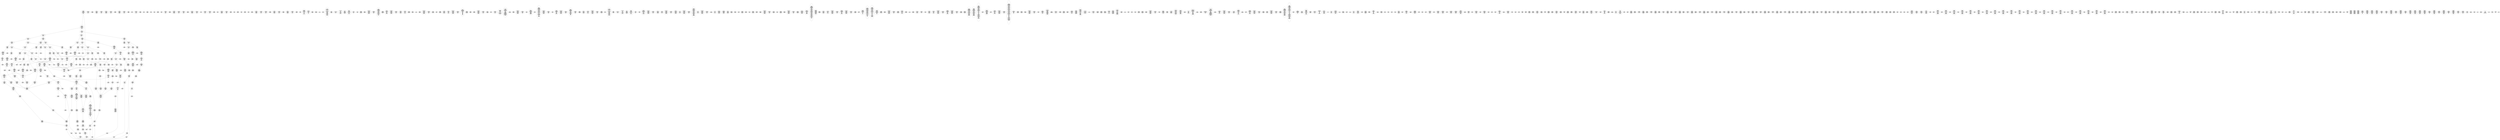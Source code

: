 /* Generated by GvGen v.1.0 (https://www.github.com/stricaud/gvgen) */

digraph G {
compound=true;
   node1 [label="[anywhere]"];
   node2 [label="# 0x0
PUSHX Data
PUSHX Data
MSTORE
PUSHX LogicData
CALLDATASIZE
LT
PUSHX Data
JUMPI
"];
   node3 [label="# 0xd
PUSHX Data
CALLDATALOAD
PUSHX BitData
SHR
PUSHX LogicData
GT
PUSHX Data
JUMPI
"];
   node4 [label="# 0x1e
PUSHX LogicData
GT
PUSHX Data
JUMPI
"];
   node5 [label="# 0x29
PUSHX LogicData
GT
PUSHX Data
JUMPI
"];
   node6 [label="# 0x34
PUSHX LogicData
EQ
PUSHX Data
JUMPI
"];
   node7 [label="# 0x3f
PUSHX LogicData
EQ
PUSHX Data
JUMPI
"];
   node8 [label="# 0x4a
PUSHX LogicData
EQ
PUSHX Data
JUMPI
"];
   node9 [label="# 0x55
PUSHX LogicData
EQ
PUSHX Data
JUMPI
"];
   node10 [label="# 0x60
PUSHX Data
JUMP
"];
   node11 [label="# 0x64
JUMPDEST
PUSHX LogicData
EQ
PUSHX Data
JUMPI
"];
   node12 [label="# 0x70
PUSHX LogicData
EQ
PUSHX Data
JUMPI
"];
   node13 [label="# 0x7b
PUSHX LogicData
EQ
PUSHX Data
JUMPI
"];
   node14 [label="# 0x86
PUSHX Data
JUMP
"];
   node15 [label="# 0x8a
JUMPDEST
PUSHX LogicData
GT
PUSHX Data
JUMPI
"];
   node16 [label="# 0x96
PUSHX LogicData
EQ
PUSHX Data
JUMPI
"];
   node17 [label="# 0xa1
PUSHX LogicData
EQ
PUSHX Data
JUMPI
"];
   node18 [label="# 0xac
PUSHX LogicData
EQ
PUSHX Data
JUMPI
"];
   node19 [label="# 0xb7
PUSHX LogicData
EQ
PUSHX Data
JUMPI
"];
   node20 [label="# 0xc2
PUSHX Data
JUMP
"];
   node21 [label="# 0xc6
JUMPDEST
PUSHX LogicData
EQ
PUSHX Data
JUMPI
"];
   node22 [label="# 0xd2
PUSHX LogicData
EQ
PUSHX Data
JUMPI
"];
   node23 [label="# 0xdd
PUSHX LogicData
EQ
PUSHX Data
JUMPI
"];
   node24 [label="# 0xe8
PUSHX Data
JUMP
"];
   node25 [label="# 0xec
JUMPDEST
PUSHX LogicData
GT
PUSHX Data
JUMPI
"];
   node26 [label="# 0xf8
PUSHX LogicData
GT
PUSHX Data
JUMPI
"];
   node27 [label="# 0x103
PUSHX LogicData
EQ
PUSHX Data
JUMPI
"];
   node28 [label="# 0x10e
PUSHX LogicData
EQ
PUSHX Data
JUMPI
"];
   node29 [label="# 0x119
PUSHX LogicData
EQ
PUSHX Data
JUMPI
"];
   node30 [label="# 0x124
PUSHX LogicData
EQ
PUSHX Data
JUMPI
"];
   node31 [label="# 0x12f
PUSHX Data
JUMP
"];
   node32 [label="# 0x133
JUMPDEST
PUSHX LogicData
EQ
PUSHX Data
JUMPI
"];
   node33 [label="# 0x13f
PUSHX LogicData
EQ
PUSHX Data
JUMPI
"];
   node34 [label="# 0x14a
PUSHX LogicData
EQ
PUSHX Data
JUMPI
"];
   node35 [label="# 0x155
PUSHX Data
JUMP
"];
   node36 [label="# 0x159
JUMPDEST
PUSHX LogicData
EQ
PUSHX Data
JUMPI
"];
   node37 [label="# 0x165
PUSHX LogicData
EQ
PUSHX Data
JUMPI
"];
   node38 [label="# 0x170
PUSHX LogicData
EQ
PUSHX Data
JUMPI
"];
   node39 [label="# 0x17b
PUSHX LogicData
EQ
PUSHX Data
JUMPI
"];
   node40 [label="# 0x186
PUSHX LogicData
EQ
PUSHX Data
JUMPI
"];
   node41 [label="# 0x191
PUSHX LogicData
EQ
PUSHX Data
JUMPI
"];
   node42 [label="# 0x19c
JUMPDEST
PUSHX Data
REVERT
"];
   node43 [label="# 0x1a1
JUMPDEST
CALLVALUE
ISZERO
PUSHX Data
JUMPI
"];
   node44 [label="# 0x1a9
PUSHX Data
REVERT
"];
   node45 [label="# 0x1ad
JUMPDEST
PUSHX Data
PUSHX Data
JUMP
"];
   node46 [label="# 0x1b6
JUMPDEST
PUSHX MemData
MLOAD
PUSHX Data
PUSHX Data
JUMP
"];
   node47 [label="# 0x1c3
JUMPDEST
PUSHX MemData
MLOAD
SUB
RETURN
"];
   node48 [label="# 0x1cc
JUMPDEST
CALLVALUE
ISZERO
PUSHX Data
JUMPI
"];
   node49 [label="# 0x1d4
PUSHX Data
REVERT
"];
   node50 [label="# 0x1d8
JUMPDEST
PUSHX Data
PUSHX ArithData
CALLDATASIZE
SUB
ADD
PUSHX Data
PUSHX Data
JUMP
"];
   node51 [label="# 0x1ee
JUMPDEST
PUSHX Data
JUMP
"];
   node52 [label="# 0x1f3
JUMPDEST
PUSHX MemData
MLOAD
PUSHX Data
PUSHX Data
JUMP
"];
   node53 [label="# 0x200
JUMPDEST
PUSHX MemData
MLOAD
SUB
RETURN
"];
   node54 [label="# 0x209
JUMPDEST
CALLVALUE
ISZERO
PUSHX Data
JUMPI
"];
   node55 [label="# 0x211
PUSHX Data
REVERT
"];
   node56 [label="# 0x215
JUMPDEST
PUSHX Data
PUSHX Data
JUMP
"];
   node57 [label="# 0x21e
JUMPDEST
PUSHX MemData
MLOAD
PUSHX Data
PUSHX Data
JUMP
"];
   node58 [label="# 0x22b
JUMPDEST
PUSHX MemData
MLOAD
SUB
RETURN
"];
   node59 [label="# 0x234
JUMPDEST
CALLVALUE
ISZERO
PUSHX Data
JUMPI
"];
   node60 [label="# 0x23c
PUSHX Data
REVERT
"];
   node61 [label="# 0x240
JUMPDEST
PUSHX Data
PUSHX ArithData
CALLDATASIZE
SUB
ADD
PUSHX Data
PUSHX Data
JUMP
"];
   node62 [label="# 0x256
JUMPDEST
PUSHX Data
JUMP
"];
   node63 [label="# 0x25b
JUMPDEST
PUSHX MemData
MLOAD
PUSHX Data
PUSHX Data
JUMP
"];
   node64 [label="# 0x268
JUMPDEST
PUSHX MemData
MLOAD
SUB
RETURN
"];
   node65 [label="# 0x271
JUMPDEST
CALLVALUE
ISZERO
PUSHX Data
JUMPI
"];
   node66 [label="# 0x279
PUSHX Data
REVERT
"];
   node67 [label="# 0x27d
JUMPDEST
PUSHX Data
PUSHX ArithData
CALLDATASIZE
SUB
ADD
PUSHX Data
PUSHX Data
JUMP
"];
   node68 [label="# 0x293
JUMPDEST
PUSHX Data
JUMP
"];
   node69 [label="# 0x298
JUMPDEST
STOP
"];
   node70 [label="# 0x29a
JUMPDEST
CALLVALUE
ISZERO
PUSHX Data
JUMPI
"];
   node71 [label="# 0x2a2
PUSHX Data
REVERT
"];
   node72 [label="# 0x2a6
JUMPDEST
PUSHX Data
PUSHX Data
JUMP
"];
   node73 [label="# 0x2af
JUMPDEST
PUSHX MemData
MLOAD
PUSHX Data
PUSHX Data
JUMP
"];
   node74 [label="# 0x2bc
JUMPDEST
PUSHX MemData
MLOAD
SUB
RETURN
"];
   node75 [label="# 0x2c5
JUMPDEST
CALLVALUE
ISZERO
PUSHX Data
JUMPI
"];
   node76 [label="# 0x2cd
PUSHX Data
REVERT
"];
   node77 [label="# 0x2d1
JUMPDEST
PUSHX Data
PUSHX ArithData
CALLDATASIZE
SUB
ADD
PUSHX Data
PUSHX Data
JUMP
"];
   node78 [label="# 0x2e7
JUMPDEST
PUSHX Data
JUMP
"];
   node79 [label="# 0x2ec
JUMPDEST
STOP
"];
   node80 [label="# 0x2ee
JUMPDEST
CALLVALUE
ISZERO
PUSHX Data
JUMPI
"];
   node81 [label="# 0x2f6
PUSHX Data
REVERT
"];
   node82 [label="# 0x2fa
JUMPDEST
PUSHX Data
PUSHX ArithData
CALLDATASIZE
SUB
ADD
PUSHX Data
PUSHX Data
JUMP
"];
   node83 [label="# 0x310
JUMPDEST
PUSHX Data
JUMP
"];
   node84 [label="# 0x315
JUMPDEST
STOP
"];
   node85 [label="# 0x317
JUMPDEST
CALLVALUE
ISZERO
PUSHX Data
JUMPI
"];
   node86 [label="# 0x31f
PUSHX Data
REVERT
"];
   node87 [label="# 0x323
JUMPDEST
PUSHX Data
PUSHX Data
JUMP
"];
   node88 [label="# 0x32c
JUMPDEST
STOP
"];
   node89 [label="# 0x32e
JUMPDEST
CALLVALUE
ISZERO
PUSHX Data
JUMPI
"];
   node90 [label="# 0x336
PUSHX Data
REVERT
"];
   node91 [label="# 0x33a
JUMPDEST
PUSHX Data
PUSHX ArithData
CALLDATASIZE
SUB
ADD
PUSHX Data
PUSHX Data
JUMP
"];
   node92 [label="# 0x350
JUMPDEST
PUSHX Data
JUMP
"];
   node93 [label="# 0x355
JUMPDEST
STOP
"];
   node94 [label="# 0x357
JUMPDEST
CALLVALUE
ISZERO
PUSHX Data
JUMPI
"];
   node95 [label="# 0x35f
PUSHX Data
REVERT
"];
   node96 [label="# 0x363
JUMPDEST
PUSHX Data
PUSHX Data
JUMP
"];
   node97 [label="# 0x36c
JUMPDEST
PUSHX MemData
MLOAD
PUSHX Data
PUSHX Data
JUMP
"];
   node98 [label="# 0x379
JUMPDEST
PUSHX MemData
MLOAD
SUB
RETURN
"];
   node99 [label="# 0x382
JUMPDEST
CALLVALUE
ISZERO
PUSHX Data
JUMPI
"];
   node100 [label="# 0x38a
PUSHX Data
REVERT
"];
   node101 [label="# 0x38e
JUMPDEST
PUSHX Data
PUSHX ArithData
CALLDATASIZE
SUB
ADD
PUSHX Data
PUSHX Data
JUMP
"];
   node102 [label="# 0x3a4
JUMPDEST
PUSHX Data
JUMP
"];
   node103 [label="# 0x3a9
JUMPDEST
PUSHX MemData
MLOAD
PUSHX Data
PUSHX Data
JUMP
"];
   node104 [label="# 0x3b6
JUMPDEST
PUSHX MemData
MLOAD
SUB
RETURN
"];
   node105 [label="# 0x3bf
JUMPDEST
CALLVALUE
ISZERO
PUSHX Data
JUMPI
"];
   node106 [label="# 0x3c7
PUSHX Data
REVERT
"];
   node107 [label="# 0x3cb
JUMPDEST
PUSHX Data
PUSHX Data
JUMP
"];
   node108 [label="# 0x3d4
JUMPDEST
PUSHX MemData
MLOAD
PUSHX Data
PUSHX Data
JUMP
"];
   node109 [label="# 0x3e1
JUMPDEST
PUSHX MemData
MLOAD
SUB
RETURN
"];
   node110 [label="# 0x3ea
JUMPDEST
CALLVALUE
ISZERO
PUSHX Data
JUMPI
"];
   node111 [label="# 0x3f2
PUSHX Data
REVERT
"];
   node112 [label="# 0x3f6
JUMPDEST
PUSHX Data
PUSHX ArithData
CALLDATASIZE
SUB
ADD
PUSHX Data
PUSHX Data
JUMP
"];
   node113 [label="# 0x40c
JUMPDEST
PUSHX Data
JUMP
"];
   node114 [label="# 0x411
JUMPDEST
PUSHX MemData
MLOAD
PUSHX Data
PUSHX Data
JUMP
"];
   node115 [label="# 0x41e
JUMPDEST
PUSHX MemData
MLOAD
SUB
RETURN
"];
   node116 [label="# 0x427
JUMPDEST
CALLVALUE
ISZERO
PUSHX Data
JUMPI
"];
   node117 [label="# 0x42f
PUSHX Data
REVERT
"];
   node118 [label="# 0x433
JUMPDEST
PUSHX Data
PUSHX Data
JUMP
"];
   node119 [label="# 0x43c
JUMPDEST
STOP
"];
   node120 [label="# 0x43e
JUMPDEST
CALLVALUE
ISZERO
PUSHX Data
JUMPI
"];
   node121 [label="# 0x446
PUSHX Data
REVERT
"];
   node122 [label="# 0x44a
JUMPDEST
PUSHX Data
PUSHX Data
JUMP
"];
   node123 [label="# 0x453
JUMPDEST
PUSHX MemData
MLOAD
PUSHX Data
PUSHX Data
JUMP
"];
   node124 [label="# 0x460
JUMPDEST
PUSHX MemData
MLOAD
SUB
RETURN
"];
   node125 [label="# 0x469
JUMPDEST
CALLVALUE
ISZERO
PUSHX Data
JUMPI
"];
   node126 [label="# 0x471
PUSHX Data
REVERT
"];
   node127 [label="# 0x475
JUMPDEST
PUSHX Data
PUSHX Data
JUMP
"];
   node128 [label="# 0x47e
JUMPDEST
PUSHX MemData
MLOAD
PUSHX Data
PUSHX Data
JUMP
"];
   node129 [label="# 0x48b
JUMPDEST
PUSHX MemData
MLOAD
SUB
RETURN
"];
   node130 [label="# 0x494
JUMPDEST
CALLVALUE
ISZERO
PUSHX Data
JUMPI
"];
   node131 [label="# 0x49c
PUSHX Data
REVERT
"];
   node132 [label="# 0x4a0
JUMPDEST
PUSHX Data
PUSHX ArithData
CALLDATASIZE
SUB
ADD
PUSHX Data
PUSHX Data
JUMP
"];
   node133 [label="# 0x4b6
JUMPDEST
PUSHX Data
JUMP
"];
   node134 [label="# 0x4bb
JUMPDEST
STOP
"];
   node135 [label="# 0x4bd
JUMPDEST
CALLVALUE
ISZERO
PUSHX Data
JUMPI
"];
   node136 [label="# 0x4c5
PUSHX Data
REVERT
"];
   node137 [label="# 0x4c9
JUMPDEST
PUSHX Data
PUSHX Data
JUMP
"];
   node138 [label="# 0x4d2
JUMPDEST
PUSHX MemData
MLOAD
PUSHX Data
PUSHX Data
JUMP
"];
   node139 [label="# 0x4df
JUMPDEST
PUSHX MemData
MLOAD
SUB
RETURN
"];
   node140 [label="# 0x4e8
JUMPDEST
PUSHX Data
PUSHX ArithData
CALLDATASIZE
SUB
ADD
PUSHX Data
PUSHX Data
JUMP
"];
   node141 [label="# 0x4fd
JUMPDEST
PUSHX Data
JUMP
"];
   node142 [label="# 0x502
JUMPDEST
STOP
"];
   node143 [label="# 0x504
JUMPDEST
CALLVALUE
ISZERO
PUSHX Data
JUMPI
"];
   node144 [label="# 0x50c
PUSHX Data
REVERT
"];
   node145 [label="# 0x510
JUMPDEST
PUSHX Data
PUSHX ArithData
CALLDATASIZE
SUB
ADD
PUSHX Data
PUSHX Data
JUMP
"];
   node146 [label="# 0x526
JUMPDEST
PUSHX Data
JUMP
"];
   node147 [label="# 0x52b
JUMPDEST
STOP
"];
   node148 [label="# 0x52d
JUMPDEST
CALLVALUE
ISZERO
PUSHX Data
JUMPI
"];
   node149 [label="# 0x535
PUSHX Data
REVERT
"];
   node150 [label="# 0x539
JUMPDEST
PUSHX Data
PUSHX ArithData
CALLDATASIZE
SUB
ADD
PUSHX Data
PUSHX Data
JUMP
"];
   node151 [label="# 0x54f
JUMPDEST
PUSHX Data
JUMP
"];
   node152 [label="# 0x554
JUMPDEST
STOP
"];
   node153 [label="# 0x556
JUMPDEST
CALLVALUE
ISZERO
PUSHX Data
JUMPI
"];
   node154 [label="# 0x55e
PUSHX Data
REVERT
"];
   node155 [label="# 0x562
JUMPDEST
PUSHX Data
PUSHX ArithData
CALLDATASIZE
SUB
ADD
PUSHX Data
PUSHX Data
JUMP
"];
   node156 [label="# 0x578
JUMPDEST
PUSHX Data
JUMP
"];
   node157 [label="# 0x57d
JUMPDEST
PUSHX MemData
MLOAD
PUSHX Data
PUSHX Data
JUMP
"];
   node158 [label="# 0x58a
JUMPDEST
PUSHX MemData
MLOAD
SUB
RETURN
"];
   node159 [label="# 0x593
JUMPDEST
CALLVALUE
ISZERO
PUSHX Data
JUMPI
"];
   node160 [label="# 0x59b
PUSHX Data
REVERT
"];
   node161 [label="# 0x59f
JUMPDEST
PUSHX Data
PUSHX Data
JUMP
"];
   node162 [label="# 0x5a8
JUMPDEST
PUSHX MemData
MLOAD
PUSHX Data
PUSHX Data
JUMP
"];
   node163 [label="# 0x5b5
JUMPDEST
PUSHX MemData
MLOAD
SUB
RETURN
"];
   node164 [label="# 0x5be
JUMPDEST
CALLVALUE
ISZERO
PUSHX Data
JUMPI
"];
   node165 [label="# 0x5c6
PUSHX Data
REVERT
"];
   node166 [label="# 0x5ca
JUMPDEST
PUSHX Data
PUSHX ArithData
CALLDATASIZE
SUB
ADD
PUSHX Data
PUSHX Data
JUMP
"];
   node167 [label="# 0x5e0
JUMPDEST
PUSHX Data
JUMP
"];
   node168 [label="# 0x5e5
JUMPDEST
PUSHX MemData
MLOAD
PUSHX Data
PUSHX Data
JUMP
"];
   node169 [label="# 0x5f2
JUMPDEST
PUSHX MemData
MLOAD
SUB
RETURN
"];
   node170 [label="# 0x5fb
JUMPDEST
CALLVALUE
ISZERO
PUSHX Data
JUMPI
"];
   node171 [label="# 0x603
PUSHX Data
REVERT
"];
   node172 [label="# 0x607
JUMPDEST
PUSHX Data
PUSHX ArithData
CALLDATASIZE
SUB
ADD
PUSHX Data
PUSHX Data
JUMP
"];
   node173 [label="# 0x61d
JUMPDEST
PUSHX Data
JUMP
"];
   node174 [label="# 0x622
JUMPDEST
PUSHX MemData
MLOAD
PUSHX Data
PUSHX Data
JUMP
"];
   node175 [label="# 0x62f
JUMPDEST
PUSHX MemData
MLOAD
SUB
RETURN
"];
   node176 [label="# 0x638
JUMPDEST
CALLVALUE
ISZERO
PUSHX Data
JUMPI
"];
   node177 [label="# 0x640
PUSHX Data
REVERT
"];
   node178 [label="# 0x644
JUMPDEST
PUSHX Data
PUSHX ArithData
CALLDATASIZE
SUB
ADD
PUSHX Data
PUSHX Data
JUMP
"];
   node179 [label="# 0x65a
JUMPDEST
PUSHX Data
JUMP
"];
   node180 [label="# 0x65f
JUMPDEST
STOP
"];
   node181 [label="# 0x661
JUMPDEST
PUSHX StorData
PUSHX ArithData
SLOAD
PUSHX ArithData
EXP
DIV
PUSHX BitData
AND
JUMP
"];
   node182 [label="# 0x674
JUMPDEST
PUSHX Data
PUSHX BitData
PUSHX BitData
NOT
AND
PUSHX BitData
NOT
AND
EQ
PUSHX Data
JUMPI
"];
   node183 [label="# 0x6dd
PUSHX BitData
PUSHX BitData
NOT
AND
PUSHX BitData
NOT
AND
EQ
"];
   node184 [label="# 0x73f
JUMPDEST
PUSHX Data
JUMPI
"];
   node185 [label="# 0x745
PUSHX Data
PUSHX Data
JUMP
"];
   node186 [label="# 0x74e
JUMPDEST
"];
   node187 [label="# 0x74f
JUMPDEST
JUMP
"];
   node188 [label="# 0x756
JUMPDEST
PUSHX Data
PUSHX StorData
SLOAD
PUSHX Data
PUSHX Data
JUMP
"];
   node189 [label="# 0x765
JUMPDEST
PUSHX ArithData
ADD
PUSHX ArithData
DIV
MUL
PUSHX ArithData
ADD
PUSHX MemData
MLOAD
ADD
PUSHX Data
MSTORE
MSTORE
PUSHX ArithData
ADD
SLOAD
PUSHX Data
PUSHX Data
JUMP
"];
   node190 [label="# 0x791
JUMPDEST
ISZERO
PUSHX Data
JUMPI
"];
   node191 [label="# 0x798
PUSHX LogicData
LT
PUSHX Data
JUMPI
"];
   node192 [label="# 0x7a0
PUSHX ArithData
SLOAD
DIV
MUL
MSTORE
PUSHX ArithData
ADD
PUSHX Data
JUMP
"];
   node193 [label="# 0x7b3
JUMPDEST
ADD
PUSHX Data
MSTORE
PUSHX Data
PUSHX Data
SHA3
"];
   node194 [label="# 0x7c1
JUMPDEST
SLOAD
MSTORE
PUSHX ArithData
ADD
PUSHX ArithData
ADD
GT
PUSHX Data
JUMPI
"];
   node195 [label="# 0x7d5
SUB
PUSHX BitData
AND
ADD
"];
   node196 [label="# 0x7de
JUMPDEST
JUMP
"];
   node197 [label="# 0x7e8
JUMPDEST
PUSHX Data
PUSHX Data
PUSHX Data
JUMP
"];
   node198 [label="# 0x7f3
JUMPDEST
PUSHX Data
JUMPI
"];
   node199 [label="# 0x7f8
PUSHX MemData
MLOAD
PUSHX Data
MSTORE
PUSHX ArithData
ADD
PUSHX Data
PUSHX Data
JUMP
"];
   node200 [label="# 0x829
JUMPDEST
PUSHX MemData
MLOAD
SUB
REVERT
"];
   node201 [label="# 0x832
JUMPDEST
PUSHX Data
PUSHX ArithData
MSTORE
PUSHX ArithData
ADD
MSTORE
PUSHX ArithData
ADD
PUSHX Data
SHA3
PUSHX ArithData
SLOAD
PUSHX ArithData
EXP
DIV
PUSHX BitData
AND
JUMP
"];
   node202 [label="# 0x86d
JUMPDEST
PUSHX Data
PUSHX Data
PUSHX Data
JUMP
"];
   node203 [label="# 0x878
JUMPDEST
PUSHX BitData
AND
PUSHX BitData
AND
EQ
ISZERO
PUSHX Data
JUMPI
"];
   node204 [label="# 0x8af
PUSHX MemData
MLOAD
PUSHX Data
MSTORE
PUSHX ArithData
ADD
PUSHX Data
PUSHX Data
JUMP
"];
   node205 [label="# 0x8e0
JUMPDEST
PUSHX MemData
MLOAD
SUB
REVERT
"];
   node206 [label="# 0x8e9
JUMPDEST
PUSHX BitData
AND
PUSHX Data
PUSHX Data
JUMP
"];
   node207 [label="# 0x908
JUMPDEST
PUSHX BitData
AND
EQ
PUSHX Data
JUMPI
"];
   node208 [label="# 0x925
PUSHX Data
PUSHX Data
PUSHX Data
JUMP
"];
   node209 [label="# 0x931
JUMPDEST
PUSHX Data
JUMP
"];
   node210 [label="# 0x936
JUMPDEST
"];
   node211 [label="# 0x937
JUMPDEST
PUSHX Data
JUMPI
"];
   node212 [label="# 0x93c
PUSHX MemData
MLOAD
PUSHX Data
MSTORE
PUSHX ArithData
ADD
PUSHX Data
PUSHX Data
JUMP
"];
   node213 [label="# 0x96d
JUMPDEST
PUSHX MemData
MLOAD
SUB
REVERT
"];
   node214 [label="# 0x976
JUMPDEST
PUSHX Data
PUSHX Data
JUMP
"];
   node215 [label="# 0x980
JUMPDEST
JUMP
"];
   node216 [label="# 0x985
JUMPDEST
PUSHX StorData
SLOAD
JUMP
"];
   node217 [label="# 0x98b
JUMPDEST
PUSHX Data
PUSHX Data
JUMP
"];
   node218 [label="# 0x993
JUMPDEST
PUSHX BitData
AND
PUSHX Data
PUSHX Data
JUMP
"];
   node219 [label="# 0x9b1
JUMPDEST
PUSHX BitData
AND
EQ
PUSHX Data
JUMPI
"];
   node220 [label="# 0x9cd
PUSHX MemData
MLOAD
PUSHX Data
MSTORE
PUSHX ArithData
ADD
PUSHX Data
PUSHX Data
JUMP
"];
   node221 [label="# 0x9fe
JUMPDEST
PUSHX MemData
MLOAD
SUB
REVERT
"];
   node222 [label="# 0xa07
JUMPDEST
PUSHX StorData
PUSHX ArithData
PUSHX ArithData
EXP
SLOAD
PUSHX ArithData
MUL
NOT
AND
ISZERO
ISZERO
MUL
OR
SSTORE
JUMP
"];
   node223 [label="# 0xa24
JUMPDEST
PUSHX Data
PUSHX Data
PUSHX Data
JUMP
"];
   node224 [label="# 0xa2f
JUMPDEST
PUSHX Data
JUMP
"];
   node225 [label="# 0xa35
JUMPDEST
PUSHX Data
JUMPI
"];
   node226 [label="# 0xa3a
PUSHX MemData
MLOAD
PUSHX Data
MSTORE
PUSHX ArithData
ADD
PUSHX Data
PUSHX Data
JUMP
"];
   node227 [label="# 0xa6b
JUMPDEST
PUSHX MemData
MLOAD
SUB
REVERT
"];
   node228 [label="# 0xa74
JUMPDEST
PUSHX Data
PUSHX Data
JUMP
"];
   node229 [label="# 0xa7f
JUMPDEST
JUMP
"];
   node230 [label="# 0xa84
JUMPDEST
PUSHX Data
PUSHX Data
JUMP
"];
   node231 [label="# 0xa8c
JUMPDEST
PUSHX BitData
AND
PUSHX Data
PUSHX Data
JUMP
"];
   node232 [label="# 0xaaa
JUMPDEST
PUSHX BitData
AND
EQ
PUSHX Data
JUMPI
"];
   node233 [label="# 0xac6
PUSHX MemData
MLOAD
PUSHX Data
MSTORE
PUSHX ArithData
ADD
PUSHX Data
PUSHX Data
JUMP
"];
   node234 [label="# 0xaf7
JUMPDEST
PUSHX MemData
MLOAD
SUB
REVERT
"];
   node235 [label="# 0xb00
JUMPDEST
PUSHX Data
PUSHX StorData
PUSHX ArithData
SLOAD
PUSHX ArithData
EXP
DIV
PUSHX BitData
AND
PUSHX BitData
AND
SELFBALANCE
PUSHX MemData
MLOAD
PUSHX Data
PUSHX Data
JUMP
"];
   node236 [label="# 0xb48
JUMPDEST
PUSHX Data
PUSHX MemData
MLOAD
SUB
GAS
CALL
RETURNDATASIZE
PUSHX LogicData
EQ
PUSHX Data
JUMPI
"];
   node237 [label="# 0xb64
PUSHX MemData
MLOAD
PUSHX BitData
NOT
PUSHX ArithData
RETURNDATASIZE
ADD
AND
ADD
PUSHX Data
MSTORE
RETURNDATASIZE
MSTORE
RETURNDATASIZE
PUSHX Data
PUSHX ArithData
ADD
RETURNDATACOPY
PUSHX Data
JUMP
"];
   node238 [label="# 0xb85
JUMPDEST
PUSHX Data
"];
   node239 [label="# 0xb8a
JUMPDEST
PUSHX Data
JUMPI
"];
   node240 [label="# 0xb94
PUSHX MemData
MLOAD
PUSHX Data
MSTORE
PUSHX ArithData
ADD
PUSHX Data
PUSHX Data
JUMP
"];
   node241 [label="# 0xbc5
JUMPDEST
PUSHX MemData
MLOAD
SUB
REVERT
"];
   node242 [label="# 0xbce
JUMPDEST
JUMP
"];
   node243 [label="# 0xbd1
JUMPDEST
PUSHX Data
PUSHX MemData
MLOAD
PUSHX ArithData
ADD
PUSHX Data
MSTORE
PUSHX Data
MSTORE
PUSHX Data
JUMP
"];
   node244 [label="# 0xbec
JUMPDEST
JUMP
"];
   node245 [label="# 0xbf1
JUMPDEST
PUSHX StorData
SLOAD
JUMP
"];
   node246 [label="# 0xbf7
JUMPDEST
PUSHX Data
PUSHX Data
PUSHX ArithData
MSTORE
PUSHX ArithData
ADD
MSTORE
PUSHX ArithData
ADD
PUSHX Data
SHA3
PUSHX ArithData
SLOAD
PUSHX ArithData
EXP
DIV
PUSHX BitData
AND
PUSHX BitData
PUSHX BitData
AND
PUSHX BitData
AND
EQ
ISZERO
PUSHX Data
JUMPI
"];
   node247 [label="# 0xc66
PUSHX MemData
MLOAD
PUSHX Data
MSTORE
PUSHX ArithData
ADD
PUSHX Data
PUSHX Data
JUMP
"];
   node248 [label="# 0xc97
JUMPDEST
PUSHX MemData
MLOAD
SUB
REVERT
"];
   node249 [label="# 0xca0
JUMPDEST
JUMP
"];
   node250 [label="# 0xca9
JUMPDEST
PUSHX StorData
SLOAD
JUMP
"];
   node251 [label="# 0xcaf
JUMPDEST
PUSHX BitData
PUSHX BitData
AND
PUSHX BitData
AND
EQ
ISZERO
PUSHX Data
JUMPI
"];
   node252 [label="# 0xce6
PUSHX MemData
MLOAD
PUSHX Data
MSTORE
PUSHX ArithData
ADD
PUSHX Data
PUSHX Data
JUMP
"];
   node253 [label="# 0xd17
JUMPDEST
PUSHX MemData
MLOAD
SUB
REVERT
"];
   node254 [label="# 0xd20
JUMPDEST
PUSHX Data
PUSHX ArithData
PUSHX BitData
AND
PUSHX BitData
AND
MSTORE
PUSHX ArithData
ADD
MSTORE
PUSHX ArithData
ADD
PUSHX Data
SHA3
SLOAD
JUMP
"];
   node255 [label="# 0xd67
JUMPDEST
PUSHX Data
PUSHX Data
JUMP
"];
   node256 [label="# 0xd6f
JUMPDEST
PUSHX BitData
AND
PUSHX Data
PUSHX Data
JUMP
"];
   node257 [label="# 0xd8d
JUMPDEST
PUSHX BitData
AND
EQ
PUSHX Data
JUMPI
"];
   node258 [label="# 0xda9
PUSHX MemData
MLOAD
PUSHX Data
MSTORE
PUSHX ArithData
ADD
PUSHX Data
PUSHX Data
JUMP
"];
   node259 [label="# 0xdda
JUMPDEST
PUSHX MemData
MLOAD
SUB
REVERT
"];
   node260 [label="# 0xde3
JUMPDEST
PUSHX Data
PUSHX Data
PUSHX Data
JUMP
"];
   node261 [label="# 0xded
JUMPDEST
JUMP
"];
   node262 [label="# 0xdef
JUMPDEST
PUSHX StorData
PUSHX ArithData
SLOAD
PUSHX ArithData
EXP
DIV
PUSHX BitData
AND
JUMP
"];
   node263 [label="# 0xe15
JUMPDEST
PUSHX Data
PUSHX StorData
PUSHX ArithData
SLOAD
PUSHX ArithData
EXP
DIV
PUSHX BitData
AND
JUMP
"];
   node264 [label="# 0xe3f
JUMPDEST
PUSHX Data
PUSHX Data
JUMP
"];
   node265 [label="# 0xe47
JUMPDEST
PUSHX BitData
AND
PUSHX Data
PUSHX Data
JUMP
"];
   node266 [label="# 0xe65
JUMPDEST
PUSHX BitData
AND
EQ
PUSHX Data
JUMPI
"];
   node267 [label="# 0xe81
PUSHX MemData
MLOAD
PUSHX Data
MSTORE
PUSHX ArithData
ADD
PUSHX Data
PUSHX Data
JUMP
"];
   node268 [label="# 0xeb2
JUMPDEST
PUSHX MemData
MLOAD
SUB
REVERT
"];
   node269 [label="# 0xebb
JUMPDEST
PUSHX Data
PUSHX Data
PUSHX Data
JUMP
"];
   node270 [label="# 0xecc
JUMPDEST
JUMP
"];
   node271 [label="# 0xed1
JUMPDEST
PUSHX Data
PUSHX StorData
SLOAD
PUSHX Data
PUSHX Data
JUMP
"];
   node272 [label="# 0xee0
JUMPDEST
PUSHX ArithData
ADD
PUSHX ArithData
DIV
MUL
PUSHX ArithData
ADD
PUSHX MemData
MLOAD
ADD
PUSHX Data
MSTORE
MSTORE
PUSHX ArithData
ADD
SLOAD
PUSHX Data
PUSHX Data
JUMP
"];
   node273 [label="# 0xf0c
JUMPDEST
ISZERO
PUSHX Data
JUMPI
"];
   node274 [label="# 0xf13
PUSHX LogicData
LT
PUSHX Data
JUMPI
"];
   node275 [label="# 0xf1b
PUSHX ArithData
SLOAD
DIV
MUL
MSTORE
PUSHX ArithData
ADD
PUSHX Data
JUMP
"];
   node276 [label="# 0xf2e
JUMPDEST
ADD
PUSHX Data
MSTORE
PUSHX Data
PUSHX Data
SHA3
"];
   node277 [label="# 0xf3c
JUMPDEST
SLOAD
MSTORE
PUSHX ArithData
ADD
PUSHX ArithData
ADD
GT
PUSHX Data
JUMPI
"];
   node278 [label="# 0xf50
SUB
PUSHX BitData
AND
ADD
"];
   node279 [label="# 0xf59
JUMPDEST
JUMP
"];
   node280 [label="# 0xf63
JUMPDEST
PUSHX StorData
PUSHX ArithData
SLOAD
PUSHX ArithData
EXP
DIV
PUSHX BitData
AND
PUSHX Data
JUMPI
"];
   node281 [label="# 0xf78
PUSHX MemData
MLOAD
PUSHX Data
MSTORE
PUSHX ArithData
ADD
PUSHX Data
PUSHX Data
JUMP
"];
   node282 [label="# 0xfa9
JUMPDEST
PUSHX MemData
MLOAD
SUB
REVERT
"];
   node283 [label="# 0xfb2
JUMPDEST
PUSHX StorData
SLOAD
PUSHX Data
PUSHX Data
JUMP
"];
   node284 [label="# 0xfc0
JUMPDEST
CALLVALUE
EQ
PUSHX Data
JUMPI
"];
   node285 [label="# 0xfc7
PUSHX MemData
MLOAD
PUSHX Data
MSTORE
PUSHX ArithData
ADD
PUSHX Data
PUSHX Data
JUMP
"];
   node286 [label="# 0xff8
JUMPDEST
PUSHX MemData
MLOAD
SUB
REVERT
"];
   node287 [label="# 0x1001
JUMPDEST
PUSHX StorData
SLOAD
PUSHX StorData
SLOAD
PUSHX Data
PUSHX Data
JUMP
"];
   node288 [label="# 0x1012
JUMPDEST
GT
ISZERO
PUSHX Data
JUMPI
"];
   node289 [label="# 0x1019
PUSHX MemData
MLOAD
PUSHX Data
MSTORE
PUSHX ArithData
ADD
PUSHX Data
PUSHX Data
JUMP
"];
   node290 [label="# 0x104a
JUMPDEST
PUSHX MemData
MLOAD
SUB
REVERT
"];
   node291 [label="# 0x1053
JUMPDEST
PUSHX StorData
SLOAD
PUSHX Data
PUSHX ArithData
CALLER
PUSHX BitData
AND
PUSHX BitData
AND
MSTORE
PUSHX ArithData
ADD
MSTORE
PUSHX ArithData
ADD
PUSHX Data
SHA3
SLOAD
PUSHX Data
PUSHX Data
JUMP
"];
   node292 [label="# 0x10a1
JUMPDEST
GT
ISZERO
PUSHX Data
JUMPI
"];
   node293 [label="# 0x10a8
PUSHX MemData
MLOAD
PUSHX Data
MSTORE
PUSHX ArithData
ADD
PUSHX Data
PUSHX Data
JUMP
"];
   node294 [label="# 0x10d9
JUMPDEST
PUSHX MemData
MLOAD
SUB
REVERT
"];
   node295 [label="# 0x10e2
JUMPDEST
PUSHX Data
"];
   node296 [label="# 0x10e5
JUMPDEST
LT
ISZERO
PUSHX Data
JUMPI
"];
   node297 [label="# 0x10ee
PUSHX Data
PUSHX Data
PUSHX StorData
SLOAD
PUSHX Data
PUSHX Data
JUMP
"];
   node298 [label="# 0x10fe
JUMPDEST
PUSHX StorData
PUSHX Data
SLOAD
PUSHX Data
PUSHX Data
JUMP
"];
   node299 [label="# 0x1113
JUMPDEST
SSTORE
PUSHX Data
CALLER
PUSHX Data
JUMP
"];
   node300 [label="# 0x1122
JUMPDEST
PUSHX Data
PUSHX Data
JUMP
"];
   node301 [label="# 0x112e
JUMPDEST
PUSHX Data
JUMP
"];
   node302 [label="# 0x1136
JUMPDEST
JUMP
"];
   node303 [label="# 0x113a
JUMPDEST
PUSHX Data
PUSHX Data
PUSHX Data
JUMP
"];
   node304 [label="# 0x1145
JUMPDEST
PUSHX Data
JUMP
"];
   node305 [label="# 0x114c
JUMPDEST
JUMP
"];
   node306 [label="# 0x1150
JUMPDEST
PUSHX Data
PUSHX Data
PUSHX Data
JUMP
"];
   node307 [label="# 0x115b
JUMPDEST
PUSHX Data
JUMP
"];
   node308 [label="# 0x1161
JUMPDEST
PUSHX Data
JUMPI
"];
   node309 [label="# 0x1166
PUSHX MemData
MLOAD
PUSHX Data
MSTORE
PUSHX ArithData
ADD
PUSHX Data
PUSHX Data
JUMP
"];
   node310 [label="# 0x1197
JUMPDEST
PUSHX MemData
MLOAD
SUB
REVERT
"];
   node311 [label="# 0x11a0
JUMPDEST
PUSHX Data
PUSHX Data
JUMP
"];
   node312 [label="# 0x11ac
JUMPDEST
JUMP
"];
   node313 [label="# 0x11b2
JUMPDEST
PUSHX Data
PUSHX Data
PUSHX Data
JUMP
"];
   node314 [label="# 0x11bd
JUMPDEST
PUSHX Data
JUMPI
"];
   node315 [label="# 0x11c2
PUSHX MemData
MLOAD
PUSHX Data
MSTORE
PUSHX ArithData
ADD
PUSHX Data
PUSHX Data
JUMP
"];
   node316 [label="# 0x11f3
JUMPDEST
PUSHX MemData
MLOAD
SUB
REVERT
"];
   node317 [label="# 0x11fc
JUMPDEST
PUSHX Data
PUSHX Data
PUSHX Data
JUMP
"];
   node318 [label="# 0x1207
JUMPDEST
PUSHX MemData
MLOAD
PUSHX ArithData
ADD
PUSHX Data
PUSHX Data
JUMP
"];
   node319 [label="# 0x1218
JUMPDEST
PUSHX MemData
MLOAD
PUSHX ArithData
SUB
SUB
MSTORE
PUSHX Data
MSTORE
JUMP
"];
   node320 [label="# 0x122e
JUMPDEST
PUSHX StorData
SLOAD
JUMP
"];
   node321 [label="# 0x1234
JUMPDEST
PUSHX Data
PUSHX Data
PUSHX ArithData
PUSHX BitData
AND
PUSHX BitData
AND
MSTORE
PUSHX ArithData
ADD
MSTORE
PUSHX ArithData
ADD
PUSHX Data
SHA3
PUSHX ArithData
PUSHX BitData
AND
PUSHX BitData
AND
MSTORE
PUSHX ArithData
ADD
MSTORE
PUSHX ArithData
ADD
PUSHX Data
SHA3
PUSHX ArithData
SLOAD
PUSHX ArithData
EXP
DIV
PUSHX BitData
AND
JUMP
"];
   node322 [label="# 0x12c8
JUMPDEST
PUSHX Data
PUSHX Data
MSTORE
PUSHX Data
MSTORE
PUSHX Data
PUSHX Data
SHA3
PUSHX Data
SLOAD
JUMP
"];
   node323 [label="# 0x12e0
JUMPDEST
PUSHX Data
PUSHX Data
JUMP
"];
   node324 [label="# 0x12e8
JUMPDEST
PUSHX BitData
AND
PUSHX Data
PUSHX Data
JUMP
"];
   node325 [label="# 0x1306
JUMPDEST
PUSHX BitData
AND
EQ
PUSHX Data
JUMPI
"];
   node326 [label="# 0x1322
PUSHX MemData
MLOAD
PUSHX Data
MSTORE
PUSHX ArithData
ADD
PUSHX Data
PUSHX Data
JUMP
"];
   node327 [label="# 0x1353
JUMPDEST
PUSHX MemData
MLOAD
SUB
REVERT
"];
   node328 [label="# 0x135c
JUMPDEST
PUSHX BitData
PUSHX BitData
AND
PUSHX BitData
AND
EQ
ISZERO
PUSHX Data
JUMPI
"];
   node329 [label="# 0x1392
PUSHX MemData
MLOAD
PUSHX Data
MSTORE
PUSHX ArithData
ADD
PUSHX Data
PUSHX Data
JUMP
"];
   node330 [label="# 0x13c3
JUMPDEST
PUSHX MemData
MLOAD
SUB
REVERT
"];
   node331 [label="# 0x13cc
JUMPDEST
PUSHX Data
PUSHX Data
JUMP
"];
   node332 [label="# 0x13d5
JUMPDEST
JUMP
"];
   node333 [label="# 0x13d8
JUMPDEST
PUSHX Data
PUSHX BitData
PUSHX BitData
NOT
AND
PUSHX BitData
NOT
AND
EQ
JUMP
"];
   node334 [label="# 0x1442
JUMPDEST
PUSHX BitData
PUSHX BitData
AND
PUSHX Data
PUSHX ArithData
MSTORE
PUSHX ArithData
ADD
MSTORE
PUSHX ArithData
ADD
PUSHX Data
SHA3
PUSHX ArithData
SLOAD
PUSHX ArithData
EXP
DIV
PUSHX BitData
AND
PUSHX BitData
AND
EQ
ISZERO
JUMP
"];
   node335 [label="# 0x14ae
JUMPDEST
PUSHX Data
CALLER
JUMP
"];
   node336 [label="# 0x14b6
JUMPDEST
PUSHX Data
PUSHX ArithData
MSTORE
PUSHX ArithData
ADD
MSTORE
PUSHX ArithData
ADD
PUSHX Data
SHA3
PUSHX ArithData
PUSHX ArithData
EXP
SLOAD
PUSHX ArithData
MUL
NOT
AND
PUSHX BitData
AND
MUL
OR
SSTORE
PUSHX BitData
AND
PUSHX Data
PUSHX Data
JUMP
"];
   node337 [label="# 0x1529
JUMPDEST
PUSHX BitData
AND
PUSHX Data
PUSHX MemData
MLOAD
PUSHX MemData
MLOAD
SUB
LOGX
JUMP
"];
   node338 [label="# 0x156f
JUMPDEST
PUSHX Data
PUSHX Data
PUSHX Data
JUMP
"];
   node339 [label="# 0x157a
JUMPDEST
PUSHX Data
JUMPI
"];
   node340 [label="# 0x157f
PUSHX MemData
MLOAD
PUSHX Data
MSTORE
PUSHX ArithData
ADD
PUSHX Data
PUSHX Data
JUMP
"];
   node341 [label="# 0x15b0
JUMPDEST
PUSHX MemData
MLOAD
SUB
REVERT
"];
   node342 [label="# 0x15b9
JUMPDEST
PUSHX Data
PUSHX Data
PUSHX Data
JUMP
"];
   node343 [label="# 0x15c4
JUMPDEST
PUSHX BitData
AND
PUSHX BitData
AND
EQ
PUSHX Data
JUMPI
"];
   node344 [label="# 0x15fb
PUSHX Data
PUSHX Data
JUMP
"];
   node345 [label="# 0x1605
JUMPDEST
"];
   node346 [label="# 0x1606
JUMPDEST
PUSHX Data
JUMPI
"];
   node347 [label="# 0x160c
PUSHX BitData
AND
PUSHX Data
PUSHX Data
JUMP
"];
   node348 [label="# 0x162c
JUMPDEST
PUSHX BitData
AND
EQ
"];
   node349 [label="# 0x1644
JUMPDEST
JUMP
"];
   node350 [label="# 0x164d
JUMPDEST
PUSHX BitData
AND
PUSHX Data
PUSHX Data
JUMP
"];
   node351 [label="# 0x166d
JUMPDEST
PUSHX BitData
AND
EQ
PUSHX Data
JUMPI
"];
   node352 [label="# 0x1689
PUSHX MemData
MLOAD
PUSHX Data
MSTORE
PUSHX ArithData
ADD
PUSHX Data
PUSHX Data
JUMP
"];
   node353 [label="# 0x16ba
JUMPDEST
PUSHX MemData
MLOAD
SUB
REVERT
"];
   node354 [label="# 0x16c3
JUMPDEST
PUSHX BitData
PUSHX BitData
AND
PUSHX BitData
AND
EQ
ISZERO
PUSHX Data
JUMPI
"];
   node355 [label="# 0x16f9
PUSHX MemData
MLOAD
PUSHX Data
MSTORE
PUSHX ArithData
ADD
PUSHX Data
PUSHX Data
JUMP
"];
   node356 [label="# 0x172a
JUMPDEST
PUSHX MemData
MLOAD
SUB
REVERT
"];
   node357 [label="# 0x1733
JUMPDEST
PUSHX Data
PUSHX Data
JUMP
"];
   node358 [label="# 0x173e
JUMPDEST
PUSHX Data
PUSHX Data
PUSHX Data
JUMP
"];
   node359 [label="# 0x1749
JUMPDEST
PUSHX Data
PUSHX Data
PUSHX ArithData
PUSHX BitData
AND
PUSHX BitData
AND
MSTORE
PUSHX ArithData
ADD
MSTORE
PUSHX ArithData
ADD
PUSHX Data
SHA3
PUSHX Data
SLOAD
PUSHX Data
PUSHX Data
JUMP
"];
   node360 [label="# 0x1799
JUMPDEST
SSTORE
PUSHX Data
PUSHX Data
PUSHX ArithData
PUSHX BitData
AND
PUSHX BitData
AND
MSTORE
PUSHX ArithData
ADD
MSTORE
PUSHX ArithData
ADD
PUSHX Data
SHA3
PUSHX Data
SLOAD
PUSHX Data
PUSHX Data
JUMP
"];
   node361 [label="# 0x17f0
JUMPDEST
SSTORE
PUSHX Data
PUSHX ArithData
MSTORE
PUSHX ArithData
ADD
MSTORE
PUSHX ArithData
ADD
PUSHX Data
SHA3
PUSHX ArithData
PUSHX ArithData
EXP
SLOAD
PUSHX ArithData
MUL
NOT
AND
PUSHX BitData
AND
MUL
OR
SSTORE
PUSHX BitData
AND
PUSHX BitData
AND
PUSHX Data
PUSHX MemData
MLOAD
PUSHX MemData
MLOAD
SUB
LOGX
PUSHX Data
PUSHX Data
JUMP
"];
   node362 [label="# 0x18af
JUMPDEST
JUMP
"];
   node363 [label="# 0x18b4
JUMPDEST
PUSHX Data
PUSHX StorData
PUSHX ArithData
SLOAD
PUSHX ArithData
EXP
DIV
PUSHX BitData
AND
PUSHX StorData
PUSHX ArithData
PUSHX ArithData
EXP
SLOAD
PUSHX ArithData
MUL
NOT
AND
PUSHX BitData
AND
MUL
OR
SSTORE
PUSHX BitData
AND
PUSHX BitData
AND
PUSHX Data
PUSHX MemData
MLOAD
PUSHX MemData
MLOAD
SUB
LOGX
JUMP
"];
   node364 [label="# 0x197a
JUMPDEST
PUSHX Data
PUSHX MemData
MLOAD
PUSHX ArithData
ADD
PUSHX Data
MSTORE
PUSHX Data
MSTORE
PUSHX Data
JUMP
"];
   node365 [label="# 0x1994
JUMPDEST
JUMP
"];
   node366 [label="# 0x1998
JUMPDEST
PUSHX BitData
AND
PUSHX BitData
AND
EQ
ISZERO
PUSHX Data
JUMPI
"];
   node367 [label="# 0x19cd
PUSHX MemData
MLOAD
PUSHX Data
MSTORE
PUSHX ArithData
ADD
PUSHX Data
PUSHX Data
JUMP
"];
   node368 [label="# 0x19fe
JUMPDEST
PUSHX MemData
MLOAD
SUB
REVERT
"];
   node369 [label="# 0x1a07
JUMPDEST
PUSHX Data
PUSHX ArithData
PUSHX BitData
AND
PUSHX BitData
AND
MSTORE
PUSHX ArithData
ADD
MSTORE
PUSHX ArithData
ADD
PUSHX Data
SHA3
PUSHX ArithData
PUSHX BitData
AND
PUSHX BitData
AND
MSTORE
PUSHX ArithData
ADD
MSTORE
PUSHX ArithData
ADD
PUSHX Data
SHA3
PUSHX ArithData
PUSHX ArithData
EXP
SLOAD
PUSHX ArithData
MUL
NOT
AND
ISZERO
ISZERO
MUL
OR
SSTORE
PUSHX BitData
AND
PUSHX BitData
AND
PUSHX Data
PUSHX MemData
MLOAD
PUSHX Data
PUSHX Data
JUMP
"];
   node370 [label="# 0x1af8
JUMPDEST
PUSHX MemData
MLOAD
SUB
LOGX
JUMP
"];
   node371 [label="# 0x1b05
JUMPDEST
PUSHX Data
PUSHX Data
JUMP
"];
   node372 [label="# 0x1b10
JUMPDEST
PUSHX Data
PUSHX Data
JUMP
"];
   node373 [label="# 0x1b1c
JUMPDEST
PUSHX Data
JUMPI
"];
   node374 [label="# 0x1b21
PUSHX MemData
MLOAD
PUSHX Data
MSTORE
PUSHX ArithData
ADD
PUSHX Data
PUSHX Data
JUMP
"];
   node375 [label="# 0x1b52
JUMPDEST
PUSHX MemData
MLOAD
SUB
REVERT
"];
   node376 [label="# 0x1b5b
JUMPDEST
JUMP
"];
   node377 [label="# 0x1b61
JUMPDEST
PUSHX Data
PUSHX LogicData
EQ
ISZERO
PUSHX Data
JUMPI
"];
   node378 [label="# 0x1b6d
PUSHX MemData
MLOAD
PUSHX ArithData
ADD
PUSHX Data
MSTORE
PUSHX Data
MSTORE
PUSHX ArithData
ADD
PUSHX Data
MSTORE
PUSHX Data
JUMP
"];
   node379 [label="# 0x1ba9
JUMPDEST
PUSHX Data
PUSHX Data
"];
   node380 [label="# 0x1bb1
JUMPDEST
PUSHX LogicData
EQ
PUSHX Data
JUMPI
"];
   node381 [label="# 0x1bba
PUSHX Data
PUSHX Data
JUMP
"];
   node382 [label="# 0x1bc4
JUMPDEST
PUSHX Data
PUSHX Data
PUSHX Data
JUMP
"];
   node383 [label="# 0x1bd4
JUMPDEST
PUSHX Data
JUMP
"];
   node384 [label="# 0x1bdb
JUMPDEST
PUSHX Data
PUSHX LogicData
GT
ISZERO
PUSHX Data
JUMPI
"];
   node385 [label="# 0x1bef
PUSHX Data
PUSHX Data
MSTORE
PUSHX Data
PUSHX Data
MSTORE
PUSHX Data
PUSHX Data
REVERT
"];
   node386 [label="# 0x1c1d
JUMPDEST
PUSHX MemData
MLOAD
MSTORE
PUSHX ArithData
ADD
PUSHX BitData
NOT
AND
PUSHX ArithData
ADD
ADD
PUSHX Data
MSTORE
ISZERO
PUSHX Data
JUMPI
"];
   node387 [label="# 0x1c3b
PUSHX ArithData
ADD
PUSHX ArithData
MUL
CALLDATASIZE
CALLDATACOPY
ADD
"];
   node388 [label="# 0x1c4f
JUMPDEST
"];
   node389 [label="# 0x1c53
JUMPDEST
PUSHX LogicData
EQ
PUSHX Data
JUMPI
"];
   node390 [label="# 0x1c5c
PUSHX Data
PUSHX Data
PUSHX Data
JUMP
"];
   node391 [label="# 0x1c68
JUMPDEST
PUSHX Data
PUSHX Data
PUSHX Data
JUMP
"];
   node392 [label="# 0x1c77
JUMPDEST
PUSHX Data
PUSHX Data
PUSHX Data
JUMP
"];
   node393 [label="# 0x1c83
JUMPDEST
PUSHX BitData
SHL
MLOAD
LT
PUSHX Data
JUMPI
"];
   node394 [label="# 0x1c91
PUSHX Data
PUSHX Data
MSTORE
PUSHX Data
PUSHX Data
MSTORE
PUSHX Data
PUSHX Data
REVERT
"];
   node395 [label="# 0x1cbf
JUMPDEST
PUSHX ArithData
ADD
ADD
PUSHX BitData
NOT
AND
PUSHX BitData
BYTE
MSTORE8
PUSHX Data
PUSHX Data
PUSHX Data
JUMP
"];
   node396 [label="# 0x1cfb
JUMPDEST
PUSHX Data
JUMP
"];
   node397 [label="# 0x1d02
JUMPDEST
"];
   node398 [label="# 0x1d09
JUMPDEST
JUMP
"];
   node399 [label="# 0x1d0e
JUMPDEST
JUMP
"];
   node400 [label="# 0x1d13
JUMPDEST
JUMP
"];
   node401 [label="# 0x1d18
JUMPDEST
PUSHX Data
PUSHX Data
JUMP
"];
   node402 [label="# 0x1d22
JUMPDEST
PUSHX Data
PUSHX Data
PUSHX Data
JUMP
"];
   node403 [label="# 0x1d2f
JUMPDEST
PUSHX Data
JUMPI
"];
   node404 [label="# 0x1d34
PUSHX MemData
MLOAD
PUSHX Data
MSTORE
PUSHX ArithData
ADD
PUSHX Data
PUSHX Data
JUMP
"];
   node405 [label="# 0x1d65
JUMPDEST
PUSHX MemData
MLOAD
SUB
REVERT
"];
   node406 [label="# 0x1d6e
JUMPDEST
JUMP
"];
   node407 [label="# 0x1d73
JUMPDEST
PUSHX Data
PUSHX Data
PUSHX BitData
AND
PUSHX Data
JUMP
"];
   node408 [label="# 0x1d94
JUMPDEST
ISZERO
PUSHX Data
JUMPI
"];
   node409 [label="# 0x1d9a
PUSHX BitData
AND
PUSHX Data
PUSHX Data
PUSHX Data
JUMP
"];
   node410 [label="# 0x1dbd
JUMPDEST
PUSHX MemData
MLOAD
PUSHX BitData
AND
PUSHX BitData
SHL
MSTORE
PUSHX ArithData
ADD
PUSHX Data
PUSHX Data
JUMP
"];
   node411 [label="# 0x1ddf
JUMPDEST
PUSHX Data
PUSHX MemData
MLOAD
SUB
PUSHX Data
EXTCODESIZE
ISZERO
ISZERO
PUSHX Data
JUMPI
"];
   node412 [label="# 0x1df5
PUSHX Data
REVERT
"];
   node413 [label="# 0x1df9
JUMPDEST
GAS
CALL
ISZERO
PUSHX Data
JUMPI
"];
   node414 [label="# 0x1e07
PUSHX MemData
MLOAD
RETURNDATASIZE
PUSHX BitData
NOT
PUSHX ArithData
ADD
AND
ADD
PUSHX Data
MSTORE
ADD
PUSHX Data
PUSHX Data
JUMP
"];
   node415 [label="# 0x1e27
JUMPDEST
PUSHX Data
"];
   node416 [label="# 0x1e2a
JUMPDEST
PUSHX Data
JUMPI
"];
   node417 [label="# 0x1e2f
RETURNDATASIZE
PUSHX LogicData
EQ
PUSHX Data
JUMPI
"];
   node418 [label="# 0x1e39
PUSHX MemData
MLOAD
PUSHX BitData
NOT
PUSHX ArithData
RETURNDATASIZE
ADD
AND
ADD
PUSHX Data
MSTORE
RETURNDATASIZE
MSTORE
RETURNDATASIZE
PUSHX Data
PUSHX ArithData
ADD
RETURNDATACOPY
PUSHX Data
JUMP
"];
   node419 [label="# 0x1e5a
JUMPDEST
PUSHX Data
"];
   node420 [label="# 0x1e5f
JUMPDEST
PUSHX LogicData
MLOAD
EQ
ISZERO
PUSHX Data
JUMPI
"];
   node421 [label="# 0x1e6b
PUSHX MemData
MLOAD
PUSHX Data
MSTORE
PUSHX ArithData
ADD
PUSHX Data
PUSHX Data
JUMP
"];
   node422 [label="# 0x1e9c
JUMPDEST
PUSHX MemData
MLOAD
SUB
REVERT
"];
   node423 [label="# 0x1ea5
JUMPDEST
MLOAD
PUSHX ArithData
ADD
REVERT
"];
   node424 [label="# 0x1ead
JUMPDEST
PUSHX BitData
PUSHX BitData
SHL
PUSHX BitData
NOT
AND
PUSHX BitData
NOT
AND
EQ
PUSHX Data
JUMP
"];
   node425 [label="# 0x1efd
JUMPDEST
PUSHX Data
"];
   node426 [label="# 0x1f02
JUMPDEST
JUMP
"];
   node427 [label="# 0x1f0a
JUMPDEST
PUSHX BitData
PUSHX BitData
AND
PUSHX BitData
AND
EQ
ISZERO
PUSHX Data
JUMPI
"];
   node428 [label="# 0x1f40
PUSHX MemData
MLOAD
PUSHX Data
MSTORE
PUSHX ArithData
ADD
PUSHX Data
PUSHX Data
JUMP
"];
   node429 [label="# 0x1f71
JUMPDEST
PUSHX MemData
MLOAD
SUB
REVERT
"];
   node430 [label="# 0x1f7a
JUMPDEST
PUSHX Data
PUSHX Data
JUMP
"];
   node431 [label="# 0x1f83
JUMPDEST
ISZERO
PUSHX Data
JUMPI
"];
   node432 [label="# 0x1f89
PUSHX MemData
MLOAD
PUSHX Data
MSTORE
PUSHX ArithData
ADD
PUSHX Data
PUSHX Data
JUMP
"];
   node433 [label="# 0x1fba
JUMPDEST
PUSHX MemData
MLOAD
SUB
REVERT
"];
   node434 [label="# 0x1fc3
JUMPDEST
PUSHX Data
PUSHX Data
PUSHX Data
JUMP
"];
   node435 [label="# 0x1fcf
JUMPDEST
PUSHX Data
PUSHX Data
PUSHX ArithData
PUSHX BitData
AND
PUSHX BitData
AND
MSTORE
PUSHX ArithData
ADD
MSTORE
PUSHX ArithData
ADD
PUSHX Data
SHA3
PUSHX Data
SLOAD
PUSHX Data
PUSHX Data
JUMP
"];
   node436 [label="# 0x201f
JUMPDEST
SSTORE
PUSHX Data
PUSHX ArithData
MSTORE
PUSHX ArithData
ADD
MSTORE
PUSHX ArithData
ADD
PUSHX Data
SHA3
PUSHX ArithData
PUSHX ArithData
EXP
SLOAD
PUSHX ArithData
MUL
NOT
AND
PUSHX BitData
AND
MUL
OR
SSTORE
PUSHX BitData
AND
PUSHX BitData
PUSHX BitData
AND
PUSHX Data
PUSHX MemData
MLOAD
PUSHX MemData
MLOAD
SUB
LOGX
PUSHX Data
PUSHX Data
PUSHX Data
JUMP
"];
   node437 [label="# 0x20e0
JUMPDEST
JUMP
"];
   node438 [label="# 0x20e4
JUMPDEST
PUSHX LogicData
PUSHX BitData
AND
EXTCODESIZE
GT
JUMP
"];
   node439 [label="# 0x2107
JUMPDEST
SLOAD
PUSHX Data
PUSHX Data
JUMP
"];
   node440 [label="# 0x2113
JUMPDEST
PUSHX Data
MSTORE
PUSHX Data
PUSHX Data
SHA3
PUSHX ArithData
ADD
PUSHX Data
DIV
ADD
PUSHX Data
JUMPI
"];
   node441 [label="# 0x212d
PUSHX Data
SSTORE
PUSHX Data
JUMP
"];
   node442 [label="# 0x2135
JUMPDEST
PUSHX LogicData
LT
PUSHX Data
JUMPI
"];
   node443 [label="# 0x213e
CALLDATALOAD
PUSHX BitData
NOT
AND
ADD
OR
SSTORE
PUSHX Data
JUMP
"];
   node444 [label="# 0x214e
JUMPDEST
ADD
PUSHX ArithData
ADD
SSTORE
ISZERO
PUSHX Data
JUMPI
"];
   node445 [label="# 0x215d
ADD
"];
   node446 [label="# 0x2160
JUMPDEST
GT
ISZERO
PUSHX Data
JUMPI
"];
   node447 [label="# 0x2169
CALLDATALOAD
SSTORE
PUSHX ArithData
ADD
PUSHX ArithData
ADD
PUSHX Data
JUMP
"];
   node448 [label="# 0x217b
JUMPDEST
"];
   node449 [label="# 0x217c
JUMPDEST
PUSHX Data
PUSHX Data
JUMP
"];
   node450 [label="# 0x2189
JUMPDEST
JUMP
"];
   node451 [label="# 0x218d
JUMPDEST
"];
   node452 [label="# 0x218e
JUMPDEST
GT
ISZERO
PUSHX Data
JUMPI
"];
   node453 [label="# 0x2197
PUSHX Data
PUSHX Data
SSTORE
PUSHX ArithData
ADD
PUSHX Data
JUMP
"];
   node454 [label="# 0x21a6
JUMPDEST
JUMP
"];
   node455 [label="# 0x21aa
JUMPDEST
PUSHX Data
PUSHX Data
PUSHX Data
PUSHX Data
JUMP
"];
   node456 [label="# 0x21b8
JUMPDEST
PUSHX Data
JUMP
"];
   node457 [label="# 0x21bd
JUMPDEST
MSTORE
PUSHX ArithData
ADD
ADD
GT
ISZERO
PUSHX Data
JUMPI
"];
   node458 [label="# 0x21d1
PUSHX Data
REVERT
"];
   node459 [label="# 0x21d5
JUMPDEST
PUSHX Data
PUSHX Data
JUMP
"];
   node460 [label="# 0x21e0
JUMPDEST
JUMP
"];
   node461 [label="# 0x21e8
JUMPDEST
PUSHX Data
CALLDATALOAD
PUSHX Data
PUSHX Data
JUMP
"];
   node462 [label="# 0x21f7
JUMPDEST
JUMP
"];
   node463 [label="# 0x21fd
JUMPDEST
PUSHX Data
CALLDATALOAD
PUSHX Data
PUSHX Data
JUMP
"];
   node464 [label="# 0x220c
JUMPDEST
JUMP
"];
   node465 [label="# 0x2212
JUMPDEST
PUSHX Data
CALLDATALOAD
PUSHX Data
PUSHX Data
JUMP
"];
   node466 [label="# 0x2221
JUMPDEST
JUMP
"];
   node467 [label="# 0x2227
JUMPDEST
PUSHX Data
MLOAD
PUSHX Data
PUSHX Data
JUMP
"];
   node468 [label="# 0x2236
JUMPDEST
JUMP
"];
   node469 [label="# 0x223c
JUMPDEST
PUSHX Data
PUSHX ArithData
ADD
SLT
PUSHX Data
JUMPI
"];
   node470 [label="# 0x2249
PUSHX Data
REVERT
"];
   node471 [label="# 0x224d
JUMPDEST
CALLDATALOAD
PUSHX Data
PUSHX ArithData
ADD
PUSHX Data
JUMP
"];
   node472 [label="# 0x225d
JUMPDEST
JUMP
"];
   node473 [label="# 0x2266
JUMPDEST
PUSHX Data
PUSHX ArithData
ADD
SLT
PUSHX Data
JUMPI
"];
   node474 [label="# 0x2274
PUSHX Data
REVERT
"];
   node475 [label="# 0x2278
JUMPDEST
CALLDATALOAD
PUSHX LogicData
GT
ISZERO
PUSHX Data
JUMPI
"];
   node476 [label="# 0x228d
PUSHX Data
REVERT
"];
   node477 [label="# 0x2291
JUMPDEST
PUSHX ArithData
ADD
PUSHX ArithData
MUL
ADD
GT
ISZERO
PUSHX Data
JUMPI
"];
   node478 [label="# 0x22a5
PUSHX Data
REVERT
"];
   node479 [label="# 0x22a9
JUMPDEST
JUMP
"];
   node480 [label="# 0x22b0
JUMPDEST
PUSHX Data
CALLDATALOAD
PUSHX Data
PUSHX Data
JUMP
"];
   node481 [label="# 0x22bf
JUMPDEST
JUMP
"];
   node482 [label="# 0x22c5
JUMPDEST
PUSHX Data
PUSHX LogicData
SUB
SLT
ISZERO
PUSHX Data
JUMPI
"];
   node483 [label="# 0x22d3
PUSHX Data
REVERT
"];
   node484 [label="# 0x22d7
JUMPDEST
PUSHX ArithData
PUSHX Data
ADD
PUSHX Data
JUMP
"];
   node485 [label="# 0x22e5
JUMPDEST
JUMP
"];
   node486 [label="# 0x22ee
JUMPDEST
PUSHX Data
PUSHX LogicData
SUB
SLT
ISZERO
PUSHX Data
JUMPI
"];
   node487 [label="# 0x22fd
PUSHX Data
REVERT
"];
   node488 [label="# 0x2301
JUMPDEST
PUSHX ArithData
PUSHX Data
ADD
PUSHX Data
JUMP
"];
   node489 [label="# 0x230f
JUMPDEST
PUSHX ArithData
PUSHX Data
ADD
PUSHX Data
JUMP
"];
   node490 [label="# 0x2320
JUMPDEST
JUMP
"];
   node491 [label="# 0x232a
JUMPDEST
PUSHX Data
PUSHX Data
PUSHX LogicData
SUB
SLT
ISZERO
PUSHX Data
JUMPI
"];
   node492 [label="# 0x233b
PUSHX Data
REVERT
"];
   node493 [label="# 0x233f
JUMPDEST
PUSHX ArithData
PUSHX Data
ADD
PUSHX Data
JUMP
"];
   node494 [label="# 0x234d
JUMPDEST
PUSHX ArithData
PUSHX Data
ADD
PUSHX Data
JUMP
"];
   node495 [label="# 0x235e
JUMPDEST
PUSHX ArithData
PUSHX Data
ADD
PUSHX Data
JUMP
"];
   node496 [label="# 0x236f
JUMPDEST
JUMP
"];
   node497 [label="# 0x2379
JUMPDEST
PUSHX Data
PUSHX Data
PUSHX LogicData
SUB
SLT
ISZERO
PUSHX Data
JUMPI
"];
   node498 [label="# 0x238b
PUSHX Data
REVERT
"];
   node499 [label="# 0x238f
JUMPDEST
PUSHX ArithData
PUSHX Data
ADD
PUSHX Data
JUMP
"];
   node500 [label="# 0x239d
JUMPDEST
PUSHX ArithData
PUSHX Data
ADD
PUSHX Data
JUMP
"];
   node501 [label="# 0x23ae
JUMPDEST
PUSHX ArithData
PUSHX Data
ADD
PUSHX Data
JUMP
"];
   node502 [label="# 0x23bf
JUMPDEST
PUSHX ArithData
ADD
CALLDATALOAD
PUSHX LogicData
GT
ISZERO
PUSHX Data
JUMPI
"];
   node503 [label="# 0x23d8
PUSHX Data
REVERT
"];
   node504 [label="# 0x23dc
JUMPDEST
PUSHX Data
ADD
PUSHX Data
JUMP
"];
   node505 [label="# 0x23e8
JUMPDEST
JUMP
"];
   node506 [label="# 0x23f4
JUMPDEST
PUSHX Data
PUSHX LogicData
SUB
SLT
ISZERO
PUSHX Data
JUMPI
"];
   node507 [label="# 0x2403
PUSHX Data
REVERT
"];
   node508 [label="# 0x2407
JUMPDEST
PUSHX ArithData
PUSHX Data
ADD
PUSHX Data
JUMP
"];
   node509 [label="# 0x2415
JUMPDEST
PUSHX ArithData
PUSHX Data
ADD
PUSHX Data
JUMP
"];
   node510 [label="# 0x2426
JUMPDEST
JUMP
"];
   node511 [label="# 0x2430
JUMPDEST
PUSHX Data
PUSHX LogicData
SUB
SLT
ISZERO
PUSHX Data
JUMPI
"];
   node512 [label="# 0x243f
PUSHX Data
REVERT
"];
   node513 [label="# 0x2443
JUMPDEST
PUSHX ArithData
PUSHX Data
ADD
PUSHX Data
JUMP
"];
   node514 [label="# 0x2451
JUMPDEST
PUSHX ArithData
PUSHX Data
ADD
PUSHX Data
JUMP
"];
   node515 [label="# 0x2462
JUMPDEST
JUMP
"];
   node516 [label="# 0x246c
JUMPDEST
PUSHX Data
PUSHX LogicData
SUB
SLT
ISZERO
PUSHX Data
JUMPI
"];
   node517 [label="# 0x247a
PUSHX Data
REVERT
"];
   node518 [label="# 0x247e
JUMPDEST
PUSHX ArithData
PUSHX Data
ADD
PUSHX Data
JUMP
"];
   node519 [label="# 0x248c
JUMPDEST
JUMP
"];
   node520 [label="# 0x2495
JUMPDEST
PUSHX Data
PUSHX LogicData
SUB
SLT
ISZERO
PUSHX Data
JUMPI
"];
   node521 [label="# 0x24a3
PUSHX Data
REVERT
"];
   node522 [label="# 0x24a7
JUMPDEST
PUSHX ArithData
PUSHX Data
ADD
PUSHX Data
JUMP
"];
   node523 [label="# 0x24b5
JUMPDEST
JUMP
"];
   node524 [label="# 0x24be
JUMPDEST
PUSHX Data
PUSHX LogicData
SUB
SLT
ISZERO
PUSHX Data
JUMPI
"];
   node525 [label="# 0x24cc
PUSHX Data
REVERT
"];
   node526 [label="# 0x24d0
JUMPDEST
PUSHX ArithData
PUSHX Data
ADD
PUSHX Data
JUMP
"];
   node527 [label="# 0x24de
JUMPDEST
JUMP
"];
   node528 [label="# 0x24e7
JUMPDEST
PUSHX Data
PUSHX LogicData
SUB
SLT
ISZERO
PUSHX Data
JUMPI
"];
   node529 [label="# 0x24f6
PUSHX Data
REVERT
"];
   node530 [label="# 0x24fa
JUMPDEST
PUSHX ArithData
ADD
CALLDATALOAD
PUSHX LogicData
GT
ISZERO
PUSHX Data
JUMPI
"];
   node531 [label="# 0x2510
PUSHX Data
REVERT
"];
   node532 [label="# 0x2514
JUMPDEST
PUSHX Data
ADD
PUSHX Data
JUMP
"];
   node533 [label="# 0x2520
JUMPDEST
JUMP
"];
   node534 [label="# 0x252c
JUMPDEST
PUSHX Data
PUSHX LogicData
SUB
SLT
ISZERO
PUSHX Data
JUMPI
"];
   node535 [label="# 0x253a
PUSHX Data
REVERT
"];
   node536 [label="# 0x253e
JUMPDEST
PUSHX ArithData
PUSHX Data
ADD
PUSHX Data
JUMP
"];
   node537 [label="# 0x254c
JUMPDEST
JUMP
"];
   node538 [label="# 0x2555
JUMPDEST
PUSHX Data
PUSHX Data
JUMP
"];
   node539 [label="# 0x255e
JUMPDEST
MSTORE
JUMP
"];
   node540 [label="# 0x2564
JUMPDEST
PUSHX Data
PUSHX Data
JUMP
"];
   node541 [label="# 0x256d
JUMPDEST
MSTORE
JUMP
"];
   node542 [label="# 0x2573
JUMPDEST
PUSHX Data
PUSHX Data
JUMP
"];
   node543 [label="# 0x257c
JUMPDEST
MSTORE
JUMP
"];
   node544 [label="# 0x2582
JUMPDEST
PUSHX Data
PUSHX Data
PUSHX Data
JUMP
"];
   node545 [label="# 0x258d
JUMPDEST
PUSHX Data
PUSHX Data
JUMP
"];
   node546 [label="# 0x2597
JUMPDEST
PUSHX Data
PUSHX ArithData
ADD
PUSHX Data
JUMP
"];
   node547 [label="# 0x25a7
JUMPDEST
PUSHX Data
PUSHX Data
JUMP
"];
   node548 [label="# 0x25b0
JUMPDEST
ADD
JUMP
"];
   node549 [label="# 0x25bb
JUMPDEST
PUSHX Data
PUSHX Data
PUSHX Data
JUMP
"];
   node550 [label="# 0x25c6
JUMPDEST
PUSHX Data
PUSHX Data
JUMP
"];
   node551 [label="# 0x25d0
JUMPDEST
PUSHX Data
PUSHX ArithData
ADD
PUSHX Data
JUMP
"];
   node552 [label="# 0x25e0
JUMPDEST
PUSHX Data
PUSHX Data
JUMP
"];
   node553 [label="# 0x25e9
JUMPDEST
ADD
JUMP
"];
   node554 [label="# 0x25f4
JUMPDEST
PUSHX Data
PUSHX Data
PUSHX Data
JUMP
"];
   node555 [label="# 0x25ff
JUMPDEST
PUSHX Data
PUSHX Data
JUMP
"];
   node556 [label="# 0x2609
JUMPDEST
PUSHX Data
PUSHX ArithData
ADD
PUSHX Data
JUMP
"];
   node557 [label="# 0x2619
JUMPDEST
ADD
JUMP
"];
   node558 [label="# 0x2625
JUMPDEST
PUSHX Data
SLOAD
PUSHX Data
PUSHX Data
JUMP
"];
   node559 [label="# 0x2632
JUMPDEST
PUSHX Data
PUSHX Data
JUMP
"];
   node560 [label="# 0x263c
JUMPDEST
PUSHX BitData
AND
PUSHX LogicData
EQ
PUSHX Data
JUMPI
"];
   node561 [label="# 0x264b
PUSHX LogicData
EQ
PUSHX Data
JUMPI
"];
   node562 [label="# 0x2653
PUSHX Data
JUMP
"];
   node563 [label="# 0x2657
JUMPDEST
PUSHX BitData
NOT
AND
MSTORE
ADD
PUSHX Data
JUMP
"];
   node564 [label="# 0x2668
JUMPDEST
PUSHX Data
PUSHX Data
JUMP
"];
   node565 [label="# 0x2671
JUMPDEST
PUSHX Data
"];
   node566 [label="# 0x2674
JUMPDEST
LT
ISZERO
PUSHX Data
JUMPI
"];
   node567 [label="# 0x267d
SLOAD
ADD
MSTORE
PUSHX ArithData
ADD
PUSHX ArithData
ADD
PUSHX Data
JUMP
"];
   node568 [label="# 0x2693
JUMPDEST
ADD
"];
   node569 [label="# 0x269b
JUMPDEST
JUMP
"];
   node570 [label="# 0x26a4
JUMPDEST
PUSHX Data
PUSHX Data
PUSHX Data
PUSHX Data
JUMP
"];
   node571 [label="# 0x26b1
JUMPDEST
PUSHX Data
PUSHX Data
JUMP
"];
   node572 [label="# 0x26bc
JUMPDEST
PUSHX ArithData
ADD
JUMP
"];
   node573 [label="# 0x26c7
JUMPDEST
PUSHX Data
PUSHX Data
PUSHX Data
PUSHX Data
JUMP
"];
   node574 [label="# 0x26d4
JUMPDEST
PUSHX Data
PUSHX Data
JUMP
"];
   node575 [label="# 0x26df
JUMPDEST
PUSHX ArithData
ADD
JUMP
"];
   node576 [label="# 0x26ea
JUMPDEST
PUSHX Data
PUSHX Data
PUSHX Data
PUSHX Data
JUMP
"];
   node577 [label="# 0x26f7
JUMPDEST
PUSHX Data
PUSHX Data
JUMP
"];
   node578 [label="# 0x2702
JUMPDEST
PUSHX ArithData
ADD
JUMP
"];
   node579 [label="# 0x270d
JUMPDEST
PUSHX Data
PUSHX Data
PUSHX Data
PUSHX Data
JUMP
"];
   node580 [label="# 0x271a
JUMPDEST
PUSHX Data
PUSHX Data
JUMP
"];
   node581 [label="# 0x2725
JUMPDEST
PUSHX ArithData
ADD
JUMP
"];
   node582 [label="# 0x2730
JUMPDEST
PUSHX Data
PUSHX Data
PUSHX Data
PUSHX Data
JUMP
"];
   node583 [label="# 0x273d
JUMPDEST
PUSHX Data
PUSHX Data
JUMP
"];
   node584 [label="# 0x2748
JUMPDEST
PUSHX ArithData
ADD
JUMP
"];
   node585 [label="# 0x2753
JUMPDEST
PUSHX Data
PUSHX Data
PUSHX Data
PUSHX Data
JUMP
"];
   node586 [label="# 0x2760
JUMPDEST
PUSHX Data
PUSHX Data
JUMP
"];
   node587 [label="# 0x276b
JUMPDEST
PUSHX ArithData
ADD
JUMP
"];
   node588 [label="# 0x2776
JUMPDEST
PUSHX Data
PUSHX Data
PUSHX Data
PUSHX Data
JUMP
"];
   node589 [label="# 0x2783
JUMPDEST
PUSHX Data
PUSHX Data
JUMP
"];
   node590 [label="# 0x278e
JUMPDEST
PUSHX ArithData
ADD
JUMP
"];
   node591 [label="# 0x2799
JUMPDEST
PUSHX Data
PUSHX Data
PUSHX Data
PUSHX Data
JUMP
"];
   node592 [label="# 0x27a6
JUMPDEST
PUSHX Data
PUSHX Data
JUMP
"];
   node593 [label="# 0x27b1
JUMPDEST
PUSHX ArithData
ADD
JUMP
"];
   node594 [label="# 0x27bc
JUMPDEST
PUSHX Data
PUSHX Data
PUSHX Data
PUSHX Data
JUMP
"];
   node595 [label="# 0x27c9
JUMPDEST
PUSHX Data
PUSHX Data
JUMP
"];
   node596 [label="# 0x27d4
JUMPDEST
PUSHX ArithData
ADD
JUMP
"];
   node597 [label="# 0x27df
JUMPDEST
PUSHX Data
PUSHX Data
PUSHX Data
PUSHX Data
JUMP
"];
   node598 [label="# 0x27ec
JUMPDEST
PUSHX Data
PUSHX Data
JUMP
"];
   node599 [label="# 0x27f7
JUMPDEST
PUSHX ArithData
ADD
JUMP
"];
   node600 [label="# 0x2802
JUMPDEST
PUSHX Data
PUSHX Data
PUSHX Data
PUSHX Data
JUMP
"];
   node601 [label="# 0x280f
JUMPDEST
PUSHX Data
PUSHX Data
JUMP
"];
   node602 [label="# 0x281a
JUMPDEST
PUSHX ArithData
ADD
JUMP
"];
   node603 [label="# 0x2825
JUMPDEST
PUSHX Data
PUSHX Data
PUSHX Data
PUSHX Data
JUMP
"];
   node604 [label="# 0x2832
JUMPDEST
PUSHX Data
PUSHX Data
JUMP
"];
   node605 [label="# 0x283d
JUMPDEST
PUSHX ArithData
ADD
JUMP
"];
   node606 [label="# 0x2848
JUMPDEST
PUSHX Data
PUSHX Data
PUSHX Data
PUSHX Data
JUMP
"];
   node607 [label="# 0x2855
JUMPDEST
PUSHX Data
PUSHX Data
JUMP
"];
   node608 [label="# 0x2860
JUMPDEST
PUSHX ArithData
ADD
JUMP
"];
   node609 [label="# 0x286b
JUMPDEST
PUSHX Data
PUSHX Data
PUSHX Data
PUSHX Data
JUMP
"];
   node610 [label="# 0x2878
JUMPDEST
PUSHX Data
PUSHX Data
JUMP
"];
   node611 [label="# 0x2883
JUMPDEST
PUSHX ArithData
ADD
JUMP
"];
   node612 [label="# 0x288e
JUMPDEST
PUSHX Data
PUSHX Data
PUSHX Data
PUSHX Data
JUMP
"];
   node613 [label="# 0x289b
JUMPDEST
PUSHX Data
PUSHX Data
JUMP
"];
   node614 [label="# 0x28a6
JUMPDEST
PUSHX ArithData
ADD
JUMP
"];
   node615 [label="# 0x28b1
JUMPDEST
PUSHX Data
PUSHX Data
PUSHX Data
PUSHX Data
JUMP
"];
   node616 [label="# 0x28be
JUMPDEST
PUSHX Data
PUSHX Data
JUMP
"];
   node617 [label="# 0x28c9
JUMPDEST
PUSHX ArithData
ADD
JUMP
"];
   node618 [label="# 0x28d4
JUMPDEST
PUSHX Data
PUSHX Data
PUSHX Data
PUSHX Data
JUMP
"];
   node619 [label="# 0x28e1
JUMPDEST
PUSHX Data
PUSHX Data
JUMP
"];
   node620 [label="# 0x28ec
JUMPDEST
PUSHX ArithData
ADD
JUMP
"];
   node621 [label="# 0x28f7
JUMPDEST
PUSHX Data
PUSHX Data
PUSHX Data
PUSHX Data
JUMP
"];
   node622 [label="# 0x2904
JUMPDEST
PUSHX Data
PUSHX Data
JUMP
"];
   node623 [label="# 0x290f
JUMPDEST
PUSHX ArithData
ADD
JUMP
"];
   node624 [label="# 0x291a
JUMPDEST
PUSHX Data
PUSHX Data
PUSHX Data
PUSHX Data
JUMP
"];
   node625 [label="# 0x2927
JUMPDEST
PUSHX Data
PUSHX Data
JUMP
"];
   node626 [label="# 0x2932
JUMPDEST
PUSHX ArithData
ADD
JUMP
"];
   node627 [label="# 0x293d
JUMPDEST
PUSHX Data
PUSHX Data
PUSHX Data
PUSHX Data
JUMP
"];
   node628 [label="# 0x294a
JUMPDEST
PUSHX Data
PUSHX Data
JUMP
"];
   node629 [label="# 0x2955
JUMPDEST
PUSHX ArithData
ADD
JUMP
"];
   node630 [label="# 0x2960
JUMPDEST
PUSHX Data
PUSHX Data
PUSHX Data
PUSHX Data
JUMP
"];
   node631 [label="# 0x296d
JUMPDEST
PUSHX Data
PUSHX Data
JUMP
"];
   node632 [label="# 0x2978
JUMPDEST
PUSHX ArithData
ADD
JUMP
"];
   node633 [label="# 0x2983
JUMPDEST
PUSHX Data
PUSHX Data
PUSHX Data
PUSHX Data
JUMP
"];
   node634 [label="# 0x2990
JUMPDEST
PUSHX Data
PUSHX Data
JUMP
"];
   node635 [label="# 0x299b
JUMPDEST
PUSHX ArithData
ADD
JUMP
"];
   node636 [label="# 0x29a6
JUMPDEST
PUSHX Data
PUSHX Data
PUSHX Data
PUSHX Data
JUMP
"];
   node637 [label="# 0x29b3
JUMPDEST
PUSHX Data
PUSHX Data
JUMP
"];
   node638 [label="# 0x29be
JUMPDEST
PUSHX ArithData
ADD
JUMP
"];
   node639 [label="# 0x29c9
JUMPDEST
PUSHX Data
PUSHX Data
JUMP
"];
   node640 [label="# 0x29d2
JUMPDEST
MSTORE
JUMP
"];
   node641 [label="# 0x29d8
JUMPDEST
PUSHX Data
PUSHX Data
PUSHX Data
JUMP
"];
   node642 [label="# 0x29e4
JUMPDEST
PUSHX Data
PUSHX Data
JUMP
"];
   node643 [label="# 0x29f0
JUMPDEST
PUSHX Data
PUSHX Data
JUMP
"];
   node644 [label="# 0x29fb
JUMPDEST
JUMP
"];
   node645 [label="# 0x2a07
JUMPDEST
PUSHX Data
PUSHX Data
PUSHX Data
JUMP
"];
   node646 [label="# 0x2a12
JUMPDEST
JUMP
"];
   node647 [label="# 0x2a1c
JUMPDEST
PUSHX Data
PUSHX ArithData
ADD
PUSHX Data
PUSHX ArithData
ADD
PUSHX Data
JUMP
"];
   node648 [label="# 0x2a31
JUMPDEST
JUMP
"];
   node649 [label="# 0x2a37
JUMPDEST
PUSHX Data
PUSHX ArithData
ADD
PUSHX Data
PUSHX ArithData
ADD
PUSHX Data
JUMP
"];
   node650 [label="# 0x2a4c
JUMPDEST
JUMP
"];
   node651 [label="# 0x2a52
JUMPDEST
PUSHX Data
PUSHX ArithData
ADD
PUSHX Data
PUSHX ArithData
ADD
PUSHX Data
JUMP
"];
   node652 [label="# 0x2a67
JUMPDEST
PUSHX Data
PUSHX ArithData
ADD
PUSHX Data
JUMP
"];
   node653 [label="# 0x2a74
JUMPDEST
PUSHX Data
PUSHX ArithData
ADD
PUSHX Data
JUMP
"];
   node654 [label="# 0x2a81
JUMPDEST
SUB
PUSHX ArithData
ADD
MSTORE
PUSHX Data
PUSHX Data
JUMP
"];
   node655 [label="# 0x2a93
JUMPDEST
JUMP
"];
   node656 [label="# 0x2a9e
JUMPDEST
PUSHX Data
PUSHX ArithData
ADD
PUSHX Data
PUSHX ArithData
ADD
PUSHX Data
JUMP
"];
   node657 [label="# 0x2ab3
JUMPDEST
JUMP
"];
   node658 [label="# 0x2ab9
JUMPDEST
PUSHX Data
PUSHX ArithData
ADD
SUB
PUSHX ArithData
ADD
MSTORE
PUSHX Data
PUSHX Data
JUMP
"];
   node659 [label="# 0x2ad3
JUMPDEST
JUMP
"];
   node660 [label="# 0x2adb
JUMPDEST
PUSHX Data
PUSHX ArithData
ADD
SUB
PUSHX ArithData
ADD
MSTORE
PUSHX Data
PUSHX Data
JUMP
"];
   node661 [label="# 0x2af4
JUMPDEST
JUMP
"];
   node662 [label="# 0x2afb
JUMPDEST
PUSHX Data
PUSHX ArithData
ADD
SUB
PUSHX ArithData
ADD
MSTORE
PUSHX Data
PUSHX Data
JUMP
"];
   node663 [label="# 0x2b14
JUMPDEST
JUMP
"];
   node664 [label="# 0x2b1b
JUMPDEST
PUSHX Data
PUSHX ArithData
ADD
SUB
PUSHX ArithData
ADD
MSTORE
PUSHX Data
PUSHX Data
JUMP
"];
   node665 [label="# 0x2b34
JUMPDEST
JUMP
"];
   node666 [label="# 0x2b3b
JUMPDEST
PUSHX Data
PUSHX ArithData
ADD
SUB
PUSHX ArithData
ADD
MSTORE
PUSHX Data
PUSHX Data
JUMP
"];
   node667 [label="# 0x2b54
JUMPDEST
JUMP
"];
   node668 [label="# 0x2b5b
JUMPDEST
PUSHX Data
PUSHX ArithData
ADD
SUB
PUSHX ArithData
ADD
MSTORE
PUSHX Data
PUSHX Data
JUMP
"];
   node669 [label="# 0x2b74
JUMPDEST
JUMP
"];
   node670 [label="# 0x2b7b
JUMPDEST
PUSHX Data
PUSHX ArithData
ADD
SUB
PUSHX ArithData
ADD
MSTORE
PUSHX Data
PUSHX Data
JUMP
"];
   node671 [label="# 0x2b94
JUMPDEST
JUMP
"];
   node672 [label="# 0x2b9b
JUMPDEST
PUSHX Data
PUSHX ArithData
ADD
SUB
PUSHX ArithData
ADD
MSTORE
PUSHX Data
PUSHX Data
JUMP
"];
   node673 [label="# 0x2bb4
JUMPDEST
JUMP
"];
   node674 [label="# 0x2bbb
JUMPDEST
PUSHX Data
PUSHX ArithData
ADD
SUB
PUSHX ArithData
ADD
MSTORE
PUSHX Data
PUSHX Data
JUMP
"];
   node675 [label="# 0x2bd4
JUMPDEST
JUMP
"];
   node676 [label="# 0x2bdb
JUMPDEST
PUSHX Data
PUSHX ArithData
ADD
SUB
PUSHX ArithData
ADD
MSTORE
PUSHX Data
PUSHX Data
JUMP
"];
   node677 [label="# 0x2bf4
JUMPDEST
JUMP
"];
   node678 [label="# 0x2bfb
JUMPDEST
PUSHX Data
PUSHX ArithData
ADD
SUB
PUSHX ArithData
ADD
MSTORE
PUSHX Data
PUSHX Data
JUMP
"];
   node679 [label="# 0x2c14
JUMPDEST
JUMP
"];
   node680 [label="# 0x2c1b
JUMPDEST
PUSHX Data
PUSHX ArithData
ADD
SUB
PUSHX ArithData
ADD
MSTORE
PUSHX Data
PUSHX Data
JUMP
"];
   node681 [label="# 0x2c34
JUMPDEST
JUMP
"];
   node682 [label="# 0x2c3b
JUMPDEST
PUSHX Data
PUSHX ArithData
ADD
SUB
PUSHX ArithData
ADD
MSTORE
PUSHX Data
PUSHX Data
JUMP
"];
   node683 [label="# 0x2c54
JUMPDEST
JUMP
"];
   node684 [label="# 0x2c5b
JUMPDEST
PUSHX Data
PUSHX ArithData
ADD
SUB
PUSHX ArithData
ADD
MSTORE
PUSHX Data
PUSHX Data
JUMP
"];
   node685 [label="# 0x2c74
JUMPDEST
JUMP
"];
   node686 [label="# 0x2c7b
JUMPDEST
PUSHX Data
PUSHX ArithData
ADD
SUB
PUSHX ArithData
ADD
MSTORE
PUSHX Data
PUSHX Data
JUMP
"];
   node687 [label="# 0x2c94
JUMPDEST
JUMP
"];
   node688 [label="# 0x2c9b
JUMPDEST
PUSHX Data
PUSHX ArithData
ADD
SUB
PUSHX ArithData
ADD
MSTORE
PUSHX Data
PUSHX Data
JUMP
"];
   node689 [label="# 0x2cb4
JUMPDEST
JUMP
"];
   node690 [label="# 0x2cbb
JUMPDEST
PUSHX Data
PUSHX ArithData
ADD
SUB
PUSHX ArithData
ADD
MSTORE
PUSHX Data
PUSHX Data
JUMP
"];
   node691 [label="# 0x2cd4
JUMPDEST
JUMP
"];
   node692 [label="# 0x2cdb
JUMPDEST
PUSHX Data
PUSHX ArithData
ADD
SUB
PUSHX ArithData
ADD
MSTORE
PUSHX Data
PUSHX Data
JUMP
"];
   node693 [label="# 0x2cf4
JUMPDEST
JUMP
"];
   node694 [label="# 0x2cfb
JUMPDEST
PUSHX Data
PUSHX ArithData
ADD
SUB
PUSHX ArithData
ADD
MSTORE
PUSHX Data
PUSHX Data
JUMP
"];
   node695 [label="# 0x2d14
JUMPDEST
JUMP
"];
   node696 [label="# 0x2d1b
JUMPDEST
PUSHX Data
PUSHX ArithData
ADD
SUB
PUSHX ArithData
ADD
MSTORE
PUSHX Data
PUSHX Data
JUMP
"];
   node697 [label="# 0x2d34
JUMPDEST
JUMP
"];
   node698 [label="# 0x2d3b
JUMPDEST
PUSHX Data
PUSHX ArithData
ADD
SUB
PUSHX ArithData
ADD
MSTORE
PUSHX Data
PUSHX Data
JUMP
"];
   node699 [label="# 0x2d54
JUMPDEST
JUMP
"];
   node700 [label="# 0x2d5b
JUMPDEST
PUSHX Data
PUSHX ArithData
ADD
SUB
PUSHX ArithData
ADD
MSTORE
PUSHX Data
PUSHX Data
JUMP
"];
   node701 [label="# 0x2d74
JUMPDEST
JUMP
"];
   node702 [label="# 0x2d7b
JUMPDEST
PUSHX Data
PUSHX ArithData
ADD
PUSHX Data
PUSHX ArithData
ADD
PUSHX Data
JUMP
"];
   node703 [label="# 0x2d90
JUMPDEST
JUMP
"];
   node704 [label="# 0x2d96
JUMPDEST
PUSHX Data
PUSHX Data
PUSHX Data
JUMP
"];
   node705 [label="# 0x2da0
JUMPDEST
PUSHX Data
PUSHX Data
JUMP
"];
   node706 [label="# 0x2dac
JUMPDEST
JUMP
"];
   node707 [label="# 0x2db1
JUMPDEST
PUSHX Data
PUSHX MemData
MLOAD
JUMP
"];
   node708 [label="# 0x2dbb
JUMPDEST
PUSHX Data
PUSHX LogicData
GT
ISZERO
PUSHX Data
JUMPI
"];
   node709 [label="# 0x2dce
PUSHX Data
PUSHX Data
JUMP
"];
   node710 [label="# 0x2dd5
JUMPDEST
"];
   node711 [label="# 0x2dd6
JUMPDEST
PUSHX Data
PUSHX Data
JUMP
"];
   node712 [label="# 0x2ddf
JUMPDEST
PUSHX ArithData
ADD
JUMP
"];
   node713 [label="# 0x2dec
JUMPDEST
PUSHX Data
PUSHX Data
MSTORE
PUSHX Data
PUSHX Data
SHA3
JUMP
"];
   node714 [label="# 0x2e01
JUMPDEST
PUSHX Data
MLOAD
JUMP
"];
   node715 [label="# 0x2e0c
JUMPDEST
PUSHX Data
MLOAD
JUMP
"];
   node716 [label="# 0x2e17
JUMPDEST
PUSHX Data
MSTORE
PUSHX ArithData
ADD
JUMP
"];
   node717 [label="# 0x2e28
JUMPDEST
PUSHX Data
JUMP
"];
   node718 [label="# 0x2e33
JUMPDEST
PUSHX Data
MSTORE
PUSHX ArithData
ADD
JUMP
"];
   node719 [label="# 0x2e44
JUMPDEST
PUSHX Data
JUMP
"];
   node720 [label="# 0x2e4f
JUMPDEST
PUSHX Data
PUSHX Data
PUSHX Data
JUMP
"];
   node721 [label="# 0x2e5a
JUMPDEST
PUSHX Data
PUSHX Data
JUMP
"];
   node722 [label="# 0x2e65
JUMPDEST
PUSHX ArithData
SUB
GT
ISZERO
PUSHX Data
JUMPI
"];
   node723 [label="# 0x2e92
PUSHX Data
PUSHX Data
JUMP
"];
   node724 [label="# 0x2e99
JUMPDEST
"];
   node725 [label="# 0x2e9a
JUMPDEST
ADD
JUMP
"];
   node726 [label="# 0x2ea5
JUMPDEST
PUSHX Data
PUSHX Data
PUSHX Data
JUMP
"];
   node727 [label="# 0x2eb0
JUMPDEST
PUSHX Data
PUSHX Data
JUMP
"];
   node728 [label="# 0x2ebb
JUMPDEST
PUSHX Data
JUMPI
"];
   node729 [label="# 0x2ec3
PUSHX Data
PUSHX Data
JUMP
"];
   node730 [label="# 0x2eca
JUMPDEST
"];
   node731 [label="# 0x2ecb
JUMPDEST
DIV
JUMP
"];
   node732 [label="# 0x2ed6
JUMPDEST
PUSHX Data
PUSHX Data
PUSHX Data
JUMP
"];
   node733 [label="# 0x2ee1
JUMPDEST
PUSHX Data
PUSHX Data
JUMP
"];
   node734 [label="# 0x2eec
JUMPDEST
PUSHX Data
DIV
GT
ISZERO
ISZERO
AND
ISZERO
PUSHX Data
JUMPI
"];
   node735 [label="# 0x2f1d
PUSHX Data
PUSHX Data
JUMP
"];
   node736 [label="# 0x2f24
JUMPDEST
"];
   node737 [label="# 0x2f25
JUMPDEST
MUL
JUMP
"];
   node738 [label="# 0x2f30
JUMPDEST
PUSHX Data
PUSHX Data
PUSHX Data
JUMP
"];
   node739 [label="# 0x2f3b
JUMPDEST
PUSHX Data
PUSHX Data
JUMP
"];
   node740 [label="# 0x2f46
JUMPDEST
LT
ISZERO
PUSHX Data
JUMPI
"];
   node741 [label="# 0x2f51
PUSHX Data
PUSHX Data
JUMP
"];
   node742 [label="# 0x2f58
JUMPDEST
"];
   node743 [label="# 0x2f59
JUMPDEST
SUB
JUMP
"];
   node744 [label="# 0x2f64
JUMPDEST
PUSHX Data
PUSHX Data
PUSHX Data
JUMP
"];
   node745 [label="# 0x2f6f
JUMPDEST
JUMP
"];
   node746 [label="# 0x2f76
JUMPDEST
PUSHX Data
PUSHX Data
PUSHX Data
JUMP
"];
   node747 [label="# 0x2f81
JUMPDEST
JUMP
"];
   node748 [label="# 0x2f88
JUMPDEST
PUSHX Data
ISZERO
ISZERO
JUMP
"];
   node749 [label="# 0x2f94
JUMPDEST
PUSHX Data
PUSHX BitData
AND
JUMP
"];
   node750 [label="# 0x2fc0
JUMPDEST
PUSHX Data
PUSHX BitData
AND
JUMP
"];
   node751 [label="# 0x2fe0
JUMPDEST
PUSHX Data
JUMP
"];
   node752 [label="# 0x2fea
JUMPDEST
CALLDATACOPY
PUSHX Data
ADD
MSTORE
JUMP
"];
   node753 [label="# 0x2ff9
JUMPDEST
PUSHX Data
"];
   node754 [label="# 0x2ffc
JUMPDEST
LT
ISZERO
PUSHX Data
JUMPI
"];
   node755 [label="# 0x3005
ADD
MLOAD
ADD
MSTORE
PUSHX ArithData
ADD
PUSHX Data
JUMP
"];
   node756 [label="# 0x3017
JUMPDEST
GT
ISZERO
PUSHX Data
JUMPI
"];
   node757 [label="# 0x3020
PUSHX Data
ADD
MSTORE
"];
   node758 [label="# 0x3026
JUMPDEST
JUMP
"];
   node759 [label="# 0x302c
JUMPDEST
PUSHX Data
PUSHX Data
DIV
PUSHX BitData
AND
PUSHX Data
JUMPI
"];
   node760 [label="# 0x303e
PUSHX BitData
AND
"];
   node761 [label="# 0x3044
JUMPDEST
PUSHX LogicData
LT
EQ
ISZERO
PUSHX Data
JUMPI
"];
   node762 [label="# 0x3050
PUSHX Data
PUSHX Data
JUMP
"];
   node763 [label="# 0x3057
JUMPDEST
"];
   node764 [label="# 0x3058
JUMPDEST
JUMP
"];
   node765 [label="# 0x305e
JUMPDEST
PUSHX Data
PUSHX Data
JUMP
"];
   node766 [label="# 0x3067
JUMPDEST
ADD
LT
PUSHX LogicData
GT
OR
ISZERO
PUSHX Data
JUMPI
"];
   node767 [label="# 0x307e
PUSHX Data
PUSHX Data
JUMP
"];
   node768 [label="# 0x3085
JUMPDEST
"];
   node769 [label="# 0x3086
JUMPDEST
PUSHX Data
MSTORE
JUMP
"];
   node770 [label="# 0x308f
JUMPDEST
PUSHX Data
PUSHX Data
PUSHX Data
JUMP
"];
   node771 [label="# 0x309a
JUMPDEST
PUSHX LogicData
EQ
ISZERO
PUSHX Data
JUMPI
"];
   node772 [label="# 0x30c5
PUSHX Data
PUSHX Data
JUMP
"];
   node773 [label="# 0x30cc
JUMPDEST
"];
   node774 [label="# 0x30cd
JUMPDEST
PUSHX ArithData
ADD
JUMP
"];
   node775 [label="# 0x30d8
JUMPDEST
PUSHX Data
PUSHX Data
PUSHX Data
JUMP
"];
   node776 [label="# 0x30e3
JUMPDEST
PUSHX Data
PUSHX Data
JUMP
"];
   node777 [label="# 0x30ee
JUMPDEST
PUSHX Data
JUMPI
"];
   node778 [label="# 0x30f6
PUSHX Data
PUSHX Data
JUMP
"];
   node779 [label="# 0x30fd
JUMPDEST
"];
   node780 [label="# 0x30fe
JUMPDEST
MOD
JUMP
"];
   node781 [label="# 0x3109
JUMPDEST
PUSHX Data
PUSHX Data
MSTORE
PUSHX Data
PUSHX Data
MSTORE
PUSHX Data
PUSHX Data
REVERT
"];
   node782 [label="# 0x3138
JUMPDEST
PUSHX Data
PUSHX Data
MSTORE
PUSHX Data
PUSHX Data
MSTORE
PUSHX Data
PUSHX Data
REVERT
"];
   node783 [label="# 0x3167
JUMPDEST
PUSHX Data
PUSHX Data
MSTORE
PUSHX Data
PUSHX Data
MSTORE
PUSHX Data
PUSHX Data
REVERT
"];
   node784 [label="# 0x3196
JUMPDEST
PUSHX Data
PUSHX Data
MSTORE
PUSHX Data
PUSHX Data
MSTORE
PUSHX Data
PUSHX Data
REVERT
"];
   node785 [label="# 0x31c5
JUMPDEST
PUSHX Data
PUSHX BitData
NOT
PUSHX ArithData
ADD
AND
JUMP
"];
   node786 [label="# 0x31d6
JUMPDEST
PUSHX Data
PUSHX ArithData
ADD
MSTORE
PUSHX Data
PUSHX ArithData
ADD
MSTORE
JUMP
"];
   node787 [label="# 0x3225
JUMPDEST
PUSHX Data
PUSHX ArithData
ADD
MSTORE
PUSHX Data
PUSHX ArithData
ADD
MSTORE
JUMP
"];
   node788 [label="# 0x3274
JUMPDEST
PUSHX Data
PUSHX ArithData
ADD
MSTORE
PUSHX Data
PUSHX ArithData
ADD
MSTORE
JUMP
"];
   node789 [label="# 0x32c3
JUMPDEST
PUSHX Data
PUSHX ArithData
ADD
MSTORE
JUMP
"];
   node790 [label="# 0x32ec
JUMPDEST
PUSHX Data
PUSHX ArithData
ADD
MSTORE
JUMP
"];
   node791 [label="# 0x3315
JUMPDEST
PUSHX Data
PUSHX ArithData
ADD
MSTORE
PUSHX Data
PUSHX ArithData
ADD
MSTORE
JUMP
"];
   node792 [label="# 0x3364
JUMPDEST
PUSHX Data
PUSHX ArithData
ADD
MSTORE
JUMP
"];
   node793 [label="# 0x338d
JUMPDEST
PUSHX Data
PUSHX ArithData
ADD
MSTORE
PUSHX Data
PUSHX ArithData
ADD
MSTORE
JUMP
"];
   node794 [label="# 0x33dc
JUMPDEST
PUSHX Data
PUSHX ArithData
ADD
MSTORE
JUMP
"];
   node795 [label="# 0x3405
JUMPDEST
PUSHX Data
PUSHX ArithData
ADD
MSTORE
PUSHX Data
PUSHX ArithData
ADD
MSTORE
JUMP
"];
   node796 [label="# 0x3454
JUMPDEST
PUSHX Data
PUSHX ArithData
ADD
MSTORE
PUSHX Data
PUSHX ArithData
ADD
MSTORE
JUMP
"];
   node797 [label="# 0x34a3
JUMPDEST
PUSHX Data
PUSHX ArithData
ADD
MSTORE
PUSHX Data
PUSHX ArithData
ADD
MSTORE
JUMP
"];
   node798 [label="# 0x34f2
JUMPDEST
PUSHX Data
PUSHX ArithData
ADD
MSTORE
PUSHX Data
PUSHX ArithData
ADD
MSTORE
JUMP
"];
   node799 [label="# 0x3541
JUMPDEST
PUSHX Data
PUSHX ArithData
ADD
MSTORE
JUMP
"];
   node800 [label="# 0x356a
JUMPDEST
PUSHX Data
PUSHX ArithData
ADD
MSTORE
PUSHX Data
PUSHX ArithData
ADD
MSTORE
JUMP
"];
   node801 [label="# 0x35b9
JUMPDEST
PUSHX Data
PUSHX ArithData
ADD
MSTORE
JUMP
"];
   node802 [label="# 0x35e2
JUMPDEST
PUSHX Data
PUSHX ArithData
ADD
MSTORE
JUMP
"];
   node803 [label="# 0x360b
JUMPDEST
PUSHX Data
PUSHX ArithData
ADD
MSTORE
PUSHX Data
PUSHX ArithData
ADD
MSTORE
JUMP
"];
   node804 [label="# 0x365a
JUMPDEST
PUSHX Data
PUSHX ArithData
ADD
MSTORE
JUMP
"];
   node805 [label="# 0x3683
JUMPDEST
JUMP
"];
   node806 [label="# 0x3686
JUMPDEST
PUSHX Data
PUSHX ArithData
ADD
MSTORE
PUSHX Data
PUSHX ArithData
ADD
MSTORE
JUMP
"];
   node807 [label="# 0x36d5
JUMPDEST
PUSHX Data
PUSHX ArithData
ADD
MSTORE
JUMP
"];
   node808 [label="# 0x36fe
JUMPDEST
PUSHX Data
PUSHX ArithData
ADD
MSTORE
JUMP
"];
   node809 [label="# 0x3727
JUMPDEST
PUSHX Data
PUSHX Data
JUMP
"];
   node810 [label="# 0x3730
JUMPDEST
EQ
PUSHX Data
JUMPI
"];
   node811 [label="# 0x3737
PUSHX Data
REVERT
"];
   node812 [label="# 0x373b
JUMPDEST
JUMP
"];
   node813 [label="# 0x373e
JUMPDEST
PUSHX Data
PUSHX Data
JUMP
"];
   node814 [label="# 0x3747
JUMPDEST
EQ
PUSHX Data
JUMPI
"];
   node815 [label="# 0x374e
PUSHX Data
REVERT
"];
   node816 [label="# 0x3752
JUMPDEST
JUMP
"];
   node817 [label="# 0x3755
JUMPDEST
PUSHX Data
PUSHX Data
JUMP
"];
   node818 [label="# 0x375e
JUMPDEST
EQ
PUSHX Data
JUMPI
"];
   node819 [label="# 0x3765
PUSHX Data
REVERT
"];
   node820 [label="# 0x3769
JUMPDEST
JUMP
"];
   node821 [label="# 0x376c
JUMPDEST
PUSHX Data
PUSHX Data
JUMP
"];
   node822 [label="# 0x3775
JUMPDEST
EQ
PUSHX Data
JUMPI
"];
   node823 [label="# 0x377c
PUSHX Data
REVERT
"];
   node824 [label="# 0x3780
JUMPDEST
JUMP
"];
   node825 [label="# 0x3783
INVALID
"];
   node826 [label="# 0x3784
LOGX
PUSHX Data
INVALID
"];
   node827 [label="# 0x378c
SLT
SHA3
GASLIMIT
PUSHX Data
SELFDESTRUCT
"];
   node828 [label="# 0x37ac
INVALID
"];
   node829 [label="# 0x37ad
EQ
PUSHX Data
STOP
"];
   node830 [label="# 0x37b5
ADDMOD
DIV
STOP
"];
   node831 [label="# 0x37b8
CALLER
"];
node2->node42;
node2->node3;
node3->node25;
node3->node4;
node4->node15;
node4->node5;
node5->node11;
node5->node6;
node6->node159;
node6->node7;
node7->node164;
node7->node8;
node8->node170;
node8->node9;
node9->node176;
node9->node10;
node10->node42;
node11->node143;
node11->node12;
node12->node148;
node12->node13;
node13->node153;
node13->node14;
node14->node42;
node15->node21;
node15->node16;
node16->node125;
node16->node17;
node17->node130;
node17->node18;
node18->node135;
node18->node19;
node19->node140;
node19->node20;
node20->node42;
node21->node110;
node21->node22;
node22->node116;
node22->node23;
node23->node120;
node23->node24;
node24->node42;
node25->node36;
node25->node26;
node26->node32;
node26->node27;
node27->node89;
node27->node28;
node28->node94;
node28->node29;
node29->node99;
node29->node30;
node30->node105;
node30->node31;
node31->node42;
node32->node75;
node32->node33;
node33->node80;
node33->node34;
node34->node85;
node34->node35;
node35->node42;
node36->node43;
node36->node37;
node37->node48;
node37->node38;
node38->node54;
node38->node39;
node39->node59;
node39->node40;
node40->node65;
node40->node41;
node41->node70;
node41->node42;
node43->node45;
node43->node44;
node45->node181;
node46->node656;
node48->node50;
node48->node49;
node50->node520;
node54->node56;
node54->node55;
node56->node188;
node59->node61;
node59->node60;
node61->node534;
node65->node67;
node65->node66;
node67->node511;
node70->node72;
node70->node71;
node72->node216;
node73->node702;
node75->node77;
node75->node76;
node77->node516;
node80->node82;
node80->node81;
node82->node491;
node85->node87;
node85->node86;
node87->node230;
node89->node91;
node89->node90;
node91->node491;
node94->node96;
node94->node95;
node96->node245;
node97->node702;
node99->node101;
node99->node100;
node101->node534;
node105->node107;
node105->node106;
node107->node250;
node108->node702;
node110->node112;
node110->node111;
node112->node482;
node116->node118;
node116->node117;
node118->node255;
node120->node122;
node120->node121;
node122->node262;
node123->node649;
node125->node127;
node125->node126;
node127->node263;
node128->node647;
node130->node132;
node130->node131;
node132->node528;
node135->node137;
node135->node136;
node137->node271;
node140->node534;
node143->node145;
node143->node144;
node145->node506;
node148->node150;
node148->node149;
node150->node497;
node153->node155;
node153->node154;
node155->node534;
node159->node161;
node159->node160;
node161->node320;
node162->node702;
node164->node166;
node164->node165;
node166->node486;
node170->node172;
node170->node171;
node172->node482;
node176->node178;
node176->node177;
node178->node482;
node181->node46;
node188->node759;
node216->node73;
node230->node335;
node231->node263;
node232->node235;
node232->node233;
node233->node690;
node235->node645;
node245->node97;
node250->node108;
node255->node335;
node256->node263;
node257->node260;
node257->node258;
node258->node690;
node260->node363;
node261->node1;
node262->node123;
node263->node128;
node263->node257;
node263->node232;
node271->node759;
node320->node162;
node335->node256;
node335->node231;
node363->node261;
node461->node809;
node463->node813;
node465->node817;
node473->node475;
node473->node474;
node475->node477;
node475->node476;
node477->node479;
node477->node478;
node479->node1;
node480->node821;
node482->node484;
node482->node483;
node484->node461;
node486->node488;
node486->node487;
node488->node461;
node491->node493;
node491->node492;
node493->node461;
node497->node499;
node497->node498;
node499->node461;
node506->node508;
node506->node507;
node508->node461;
node511->node513;
node511->node512;
node513->node461;
node516->node518;
node516->node517;
node518->node463;
node520->node522;
node520->node521;
node522->node465;
node528->node530;
node528->node529;
node530->node532;
node530->node531;
node532->node473;
node534->node536;
node534->node535;
node536->node480;
node538->node746;
node540->node744;
node542->node748;
node543->node1;
node618->node718;
node619->node802;
node620->node1;
node627->node717;
node628->node805;
node629->node1;
node639->node751;
node640->node1;
node645->node627;
node647->node540;
node649->node538;
node656->node542;
node690->node618;
node702->node639;
node717->node628;
node718->node619;
node744->node750;
node745->node1;
node746->node750;
node747->node1;
node748->node814;
node748->node543;
node749->node818;
node750->node745;
node750->node747;
node751->node640;
node751->node822;
node759->node761;
node759->node760;
node760->node761;
node761->node764;
node761->node762;
node762->node783;
node764->node1;
node802->node620;
node805->node629;
node809->node744;
node813->node748;
node814->node816;
node814->node815;
node816->node1;
node817->node749;
node818->node820;
node818->node819;
node820->node1;
node821->node751;
node822->node824;
node822->node823;
node824->node1;
}

